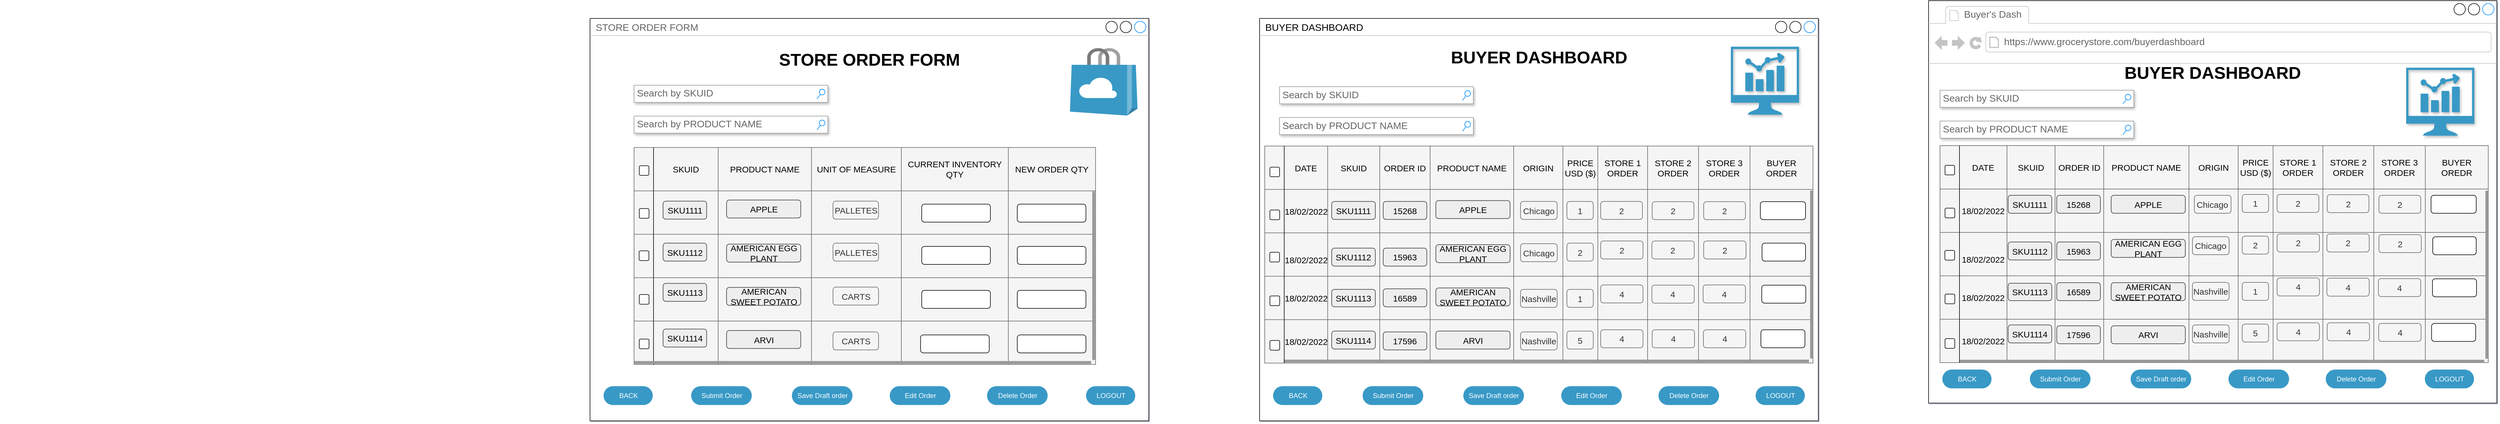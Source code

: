 <mxfile version="16.6.1" type="github">
  <diagram id="DkxhXxDabkg7D8pgcrME" name="Page-1">
    <mxGraphModel dx="5133" dy="2255" grid="0" gridSize="3.937" guides="1" tooltips="1" connect="1" arrows="1" fold="1" page="1" pageScale="1" pageWidth="1169" pageHeight="827" background="none" math="0" shadow="1">
      <root>
        <mxCell id="0" />
        <mxCell id="1" parent="0" />
        <mxCell id="hHE543pLZx1zD03s0N3J-19" value="STORE ORDER FORM" style="strokeWidth=1;shadow=0;dashed=0;align=center;html=1;shape=mxgraph.mockup.containers.window;align=left;verticalAlign=top;spacingLeft=8;strokeColor2=#008cff;strokeColor3=#c4c4c4;fontColor=#666666;mainText=;fontSize=17;labelBackgroundColor=none;" parent="1" vertex="1">
          <mxGeometry x="-2243" y="-1611.72" width="976.376" height="704.723" as="geometry" />
        </mxCell>
        <mxCell id="hHE543pLZx1zD03s0N3J-168" value="&lt;font style=&quot;font-size: 30px&quot;&gt;&lt;b&gt;STORE ORDER FORM&lt;/b&gt;&lt;/font&gt;" style="text;html=1;strokeColor=none;fillColor=none;align=center;verticalAlign=middle;whiteSpace=wrap;rounded=0;shadow=1;" parent="1" vertex="1">
          <mxGeometry x="-2219.37" y="-1554.72" width="929.13" height="30" as="geometry" />
        </mxCell>
        <mxCell id="hHE543pLZx1zD03s0N3J-271" value="" style="dashed=0;labelPosition=right;align=left;shape=mxgraph.gmdl.checkbox;strokeColor=#B0B0B0;fillColor=none;strokeWidth=2;aspect=fixed;sketch=0;" parent="1" vertex="1">
          <mxGeometry x="-2148.397" y="-1280.72" width="15.748" height="15.748" as="geometry" />
        </mxCell>
        <mxCell id="hHE543pLZx1zD03s0N3J-273" value="" style="dashed=0;labelPosition=right;align=left;shape=mxgraph.gmdl.checkbox;strokeColor=#B0B0B0;fillColor=none;strokeWidth=2;aspect=fixed;sketch=0;" parent="1" vertex="1">
          <mxGeometry x="-2148.653" y="-1131.723" width="16" height="16" as="geometry" />
        </mxCell>
        <mxCell id="hHE543pLZx1zD03s0N3J-272" value="" style="dashed=0;labelPosition=right;align=left;shape=mxgraph.gmdl.checkbox;strokeColor=#B0B0B0;fillColor=none;strokeWidth=2;aspect=fixed;sketch=0;" parent="1" vertex="1">
          <mxGeometry x="-2148.4" y="-1205.72" width="16" height="16" as="geometry" />
        </mxCell>
        <mxCell id="hHE543pLZx1zD03s0N3J-292" value="" style="group" parent="1" vertex="1" connectable="0">
          <mxGeometry x="-2166.4" y="-1494.72" width="869.36" height="495" as="geometry" />
        </mxCell>
        <mxCell id="hHE543pLZx1zD03s0N3J-157" value="Search by SKUID" style="strokeWidth=1;shadow=1;dashed=0;align=center;html=1;shape=mxgraph.mockup.forms.searchBox;strokeColor=#999999;mainText=;strokeColor2=#008cff;fontColor=#666666;fontSize=17;align=left;spacingLeft=3;" parent="hHE543pLZx1zD03s0N3J-292" vertex="1">
          <mxGeometry x="0.38" width="338.59" height="30" as="geometry" />
        </mxCell>
        <mxCell id="hHE543pLZx1zD03s0N3J-161" value="Search by PRODUCT NAME" style="strokeWidth=1;shadow=1;dashed=0;align=center;html=1;shape=mxgraph.mockup.forms.searchBox;strokeColor=#999999;mainText=;strokeColor2=#008cff;fontColor=#666666;fontSize=17;align=left;spacingLeft=3;" parent="hHE543pLZx1zD03s0N3J-292" vertex="1">
          <mxGeometry x="0.377" y="53.997" width="338.59" height="30" as="geometry" />
        </mxCell>
        <mxCell id="hHE543pLZx1zD03s0N3J-240" value="" style="shape=table;startSize=0;container=1;collapsible=0;childLayout=tableLayout;fontSize=15;fillColor=#f5f5f5;strokeColor=#666666;fontColor=#333333;rounded=0;" parent="hHE543pLZx1zD03s0N3J-292" vertex="1">
          <mxGeometry x="0.38" y="109" width="806.42" height="380" as="geometry" />
        </mxCell>
        <mxCell id="hHE543pLZx1zD03s0N3J-241" value="" style="shape=tableRow;horizontal=0;startSize=34;swimlaneHead=0;swimlaneBody=0;top=0;left=0;bottom=0;right=0;collapsible=0;dropTarget=0;fillColor=none;points=[[0,0.5],[1,0.5]];portConstraint=eastwest;fontSize=15;" parent="hHE543pLZx1zD03s0N3J-240" vertex="1">
          <mxGeometry width="806.42" height="76" as="geometry" />
        </mxCell>
        <mxCell id="hHE543pLZx1zD03s0N3J-242" value="SKUID" style="shape=partialRectangle;html=1;whiteSpace=wrap;connectable=0;overflow=hidden;fillColor=none;top=0;left=0;bottom=0;right=0;pointerEvents=1;fontSize=15;" parent="hHE543pLZx1zD03s0N3J-241" vertex="1">
          <mxGeometry x="34" width="113" height="76" as="geometry">
            <mxRectangle width="113" height="76" as="alternateBounds" />
          </mxGeometry>
        </mxCell>
        <mxCell id="hHE543pLZx1zD03s0N3J-243" value="PRODUCT NAME" style="shape=partialRectangle;html=1;whiteSpace=wrap;connectable=0;overflow=hidden;fillColor=none;top=0;left=0;bottom=0;right=0;pointerEvents=1;fontSize=15;" parent="hHE543pLZx1zD03s0N3J-241" vertex="1">
          <mxGeometry x="147" width="163" height="76" as="geometry">
            <mxRectangle width="163" height="76" as="alternateBounds" />
          </mxGeometry>
        </mxCell>
        <mxCell id="hHE543pLZx1zD03s0N3J-244" value="UNIT OF MEASURE" style="shape=partialRectangle;html=1;whiteSpace=wrap;connectable=0;overflow=hidden;fillColor=none;top=0;left=0;bottom=0;right=0;pointerEvents=1;fontSize=15;" parent="hHE543pLZx1zD03s0N3J-241" vertex="1">
          <mxGeometry x="310" width="157" height="76" as="geometry">
            <mxRectangle width="157" height="76" as="alternateBounds" />
          </mxGeometry>
        </mxCell>
        <mxCell id="hHE543pLZx1zD03s0N3J-245" value="CURRENT INVENTORY QTY" style="shape=partialRectangle;html=1;whiteSpace=wrap;connectable=0;overflow=hidden;fillColor=none;top=0;left=0;bottom=0;right=0;pointerEvents=1;fontSize=15;" parent="hHE543pLZx1zD03s0N3J-241" vertex="1">
          <mxGeometry x="467" width="187" height="76" as="geometry">
            <mxRectangle width="187" height="76" as="alternateBounds" />
          </mxGeometry>
        </mxCell>
        <mxCell id="hHE543pLZx1zD03s0N3J-246" value="NEW ORDER QTY" style="shape=partialRectangle;html=1;whiteSpace=wrap;connectable=0;overflow=hidden;fillColor=none;top=0;left=0;bottom=0;right=0;pointerEvents=1;fontSize=15;" parent="hHE543pLZx1zD03s0N3J-241" vertex="1">
          <mxGeometry x="654" width="152" height="76" as="geometry">
            <mxRectangle width="152" height="76" as="alternateBounds" />
          </mxGeometry>
        </mxCell>
        <mxCell id="hHE543pLZx1zD03s0N3J-247" value="" style="shape=tableRow;horizontal=0;startSize=34;swimlaneHead=0;swimlaneBody=0;top=0;left=0;bottom=0;right=0;collapsible=0;dropTarget=0;fillColor=none;points=[[0,0.5],[1,0.5]];portConstraint=eastwest;fontSize=15;" parent="hHE543pLZx1zD03s0N3J-240" vertex="1">
          <mxGeometry y="76" width="806.42" height="76" as="geometry" />
        </mxCell>
        <mxCell id="hHE543pLZx1zD03s0N3J-248" value="" style="shape=partialRectangle;html=1;whiteSpace=wrap;connectable=0;overflow=hidden;fillColor=none;top=0;left=0;bottom=0;right=0;pointerEvents=1;fontSize=15;" parent="hHE543pLZx1zD03s0N3J-247" vertex="1">
          <mxGeometry x="34" width="113" height="76" as="geometry">
            <mxRectangle width="113" height="76" as="alternateBounds" />
          </mxGeometry>
        </mxCell>
        <mxCell id="hHE543pLZx1zD03s0N3J-249" value="&lt;span style=&quot;color: rgba(0 , 0 , 0 , 0) ; font-family: monospace ; font-size: 0px&quot;&gt;%3CmxGraphModel%3E%3Croot%3E%3CmxCell%20id%3D%220%22%2F%3E%3CmxCell%20id%3D%221%22%20parent%3D%220%22%2F%3E%3CmxCell%20id%3D%222%22%20value%3D%2215268%22%20style%3D%22rounded%3D1%3BwhiteSpace%3Dwrap%3Bhtml%3D1%3Bshadow%3D0%3Bsketch%3D0%3BfontSize%3D15%3BfillColor%3D%23eeeeee%3BstrokeColor%3D%2336393d%3B%22%20vertex%3D%221%22%20parent%3D%221%22%3E%3CmxGeometry%20x%3D%221429.44%22%20y%3D%22138.997%22%20width%3D%2276.24%22%20height%3D%2231.5%22%20as%3D%22geometry%22%2F%3E%3C%2FmxCell%3E%3C%2Froot%3E%3C%2FmxGraphModel%3E&lt;/span&gt;&lt;span style=&quot;color: rgba(0 , 0 , 0 , 0) ; font-family: monospace ; font-size: 0px&quot;&gt;%3CmxGraphModel%3E%3Croot%3E%3CmxCell%20id%3D%220%22%2F%3E%3CmxCell%20id%3D%221%22%20parent%3D%220%22%2F%3E%3CmxCell%20id%3D%222%22%20value%3D%2215268%22%20style%3D%22rounded%3D1%3BwhiteSpace%3Dwrap%3Bhtml%3D1%3Bshadow%3D0%3Bsketch%3D0%3BfontSize%3D15%3BfillColor%3D%23eeeeee%3BstrokeColor%3D%2336393d%3B%22%20vertex%3D%221%22%20parent%3D%221%22%3E%3CmxGeometry%20x%3D%221429.44%22%20y%3D%22138.997%22%20width%3D%2276.24%22%20height%3D%2231.5%22%20as%3D%22geometry%22%2F%3E%3C%2FmxCell%3E%3C%2Froot%3E%3C%2FmxGraphModel%3E&lt;/span&gt;" style="shape=partialRectangle;html=1;whiteSpace=wrap;connectable=0;overflow=hidden;fillColor=none;top=0;left=0;bottom=0;right=0;pointerEvents=1;fontSize=15;" parent="hHE543pLZx1zD03s0N3J-247" vertex="1">
          <mxGeometry x="147" width="163" height="76" as="geometry">
            <mxRectangle width="163" height="76" as="alternateBounds" />
          </mxGeometry>
        </mxCell>
        <mxCell id="hHE543pLZx1zD03s0N3J-250" value="" style="shape=partialRectangle;html=1;whiteSpace=wrap;connectable=0;overflow=hidden;fillColor=none;top=0;left=0;bottom=0;right=0;pointerEvents=1;fontSize=15;" parent="hHE543pLZx1zD03s0N3J-247" vertex="1">
          <mxGeometry x="310" width="157" height="76" as="geometry">
            <mxRectangle width="157" height="76" as="alternateBounds" />
          </mxGeometry>
        </mxCell>
        <mxCell id="hHE543pLZx1zD03s0N3J-251" value="" style="shape=partialRectangle;html=1;whiteSpace=wrap;connectable=0;overflow=hidden;fillColor=none;top=0;left=0;bottom=0;right=0;pointerEvents=1;fontSize=15;" parent="hHE543pLZx1zD03s0N3J-247" vertex="1">
          <mxGeometry x="467" width="187" height="76" as="geometry">
            <mxRectangle width="187" height="76" as="alternateBounds" />
          </mxGeometry>
        </mxCell>
        <mxCell id="hHE543pLZx1zD03s0N3J-252" value="" style="shape=partialRectangle;html=1;whiteSpace=wrap;connectable=0;overflow=hidden;fillColor=none;top=0;left=0;bottom=0;right=0;pointerEvents=1;fontSize=15;" parent="hHE543pLZx1zD03s0N3J-247" vertex="1">
          <mxGeometry x="654" width="152" height="76" as="geometry">
            <mxRectangle width="152" height="76" as="alternateBounds" />
          </mxGeometry>
        </mxCell>
        <mxCell id="hHE543pLZx1zD03s0N3J-253" value="" style="shape=tableRow;horizontal=0;startSize=34;swimlaneHead=0;swimlaneBody=0;top=0;left=0;bottom=0;right=0;collapsible=0;dropTarget=0;fillColor=none;points=[[0,0.5],[1,0.5]];portConstraint=eastwest;fontSize=15;" parent="hHE543pLZx1zD03s0N3J-240" vertex="1">
          <mxGeometry y="152" width="806.42" height="76" as="geometry" />
        </mxCell>
        <mxCell id="hHE543pLZx1zD03s0N3J-254" value="" style="shape=partialRectangle;html=1;whiteSpace=wrap;connectable=0;overflow=hidden;fillColor=none;top=0;left=0;bottom=0;right=0;pointerEvents=1;fontSize=15;" parent="hHE543pLZx1zD03s0N3J-253" vertex="1">
          <mxGeometry x="34" width="113" height="76" as="geometry">
            <mxRectangle width="113" height="76" as="alternateBounds" />
          </mxGeometry>
        </mxCell>
        <mxCell id="hHE543pLZx1zD03s0N3J-255" value="" style="shape=partialRectangle;html=1;whiteSpace=wrap;connectable=0;overflow=hidden;fillColor=none;top=0;left=0;bottom=0;right=0;pointerEvents=1;fontSize=15;" parent="hHE543pLZx1zD03s0N3J-253" vertex="1">
          <mxGeometry x="147" width="163" height="76" as="geometry">
            <mxRectangle width="163" height="76" as="alternateBounds" />
          </mxGeometry>
        </mxCell>
        <mxCell id="hHE543pLZx1zD03s0N3J-256" value="" style="shape=partialRectangle;html=1;whiteSpace=wrap;connectable=0;overflow=hidden;fillColor=none;top=0;left=0;bottom=0;right=0;pointerEvents=1;fontSize=15;" parent="hHE543pLZx1zD03s0N3J-253" vertex="1">
          <mxGeometry x="310" width="157" height="76" as="geometry">
            <mxRectangle width="157" height="76" as="alternateBounds" />
          </mxGeometry>
        </mxCell>
        <mxCell id="hHE543pLZx1zD03s0N3J-257" value="" style="shape=partialRectangle;html=1;whiteSpace=wrap;connectable=0;overflow=hidden;fillColor=none;top=0;left=0;bottom=0;right=0;pointerEvents=1;fontSize=15;" parent="hHE543pLZx1zD03s0N3J-253" vertex="1">
          <mxGeometry x="467" width="187" height="76" as="geometry">
            <mxRectangle width="187" height="76" as="alternateBounds" />
          </mxGeometry>
        </mxCell>
        <mxCell id="hHE543pLZx1zD03s0N3J-258" value="" style="shape=partialRectangle;html=1;whiteSpace=wrap;connectable=0;overflow=hidden;fillColor=none;top=0;left=0;bottom=0;right=0;pointerEvents=1;fontSize=15;" parent="hHE543pLZx1zD03s0N3J-253" vertex="1">
          <mxGeometry x="654" width="152" height="76" as="geometry">
            <mxRectangle width="152" height="76" as="alternateBounds" />
          </mxGeometry>
        </mxCell>
        <mxCell id="hHE543pLZx1zD03s0N3J-259" value="" style="shape=tableRow;horizontal=0;startSize=34;swimlaneHead=0;swimlaneBody=0;top=0;left=0;bottom=0;right=0;collapsible=0;dropTarget=0;fillColor=none;points=[[0,0.5],[1,0.5]];portConstraint=eastwest;fontSize=15;" parent="hHE543pLZx1zD03s0N3J-240" vertex="1">
          <mxGeometry y="228" width="806.42" height="76" as="geometry" />
        </mxCell>
        <mxCell id="hHE543pLZx1zD03s0N3J-260" value="" style="shape=partialRectangle;html=1;whiteSpace=wrap;connectable=0;overflow=hidden;fillColor=none;top=0;left=0;bottom=0;right=0;pointerEvents=1;fontSize=15;" parent="hHE543pLZx1zD03s0N3J-259" vertex="1">
          <mxGeometry x="34" width="113" height="76" as="geometry">
            <mxRectangle width="113" height="76" as="alternateBounds" />
          </mxGeometry>
        </mxCell>
        <mxCell id="hHE543pLZx1zD03s0N3J-261" value="" style="shape=partialRectangle;html=1;whiteSpace=wrap;connectable=0;overflow=hidden;fillColor=none;top=0;left=0;bottom=0;right=0;pointerEvents=1;fontSize=15;" parent="hHE543pLZx1zD03s0N3J-259" vertex="1">
          <mxGeometry x="147" width="163" height="76" as="geometry">
            <mxRectangle width="163" height="76" as="alternateBounds" />
          </mxGeometry>
        </mxCell>
        <mxCell id="hHE543pLZx1zD03s0N3J-262" value="" style="shape=partialRectangle;html=1;whiteSpace=wrap;connectable=0;overflow=hidden;fillColor=none;top=0;left=0;bottom=0;right=0;pointerEvents=1;fontSize=15;" parent="hHE543pLZx1zD03s0N3J-259" vertex="1">
          <mxGeometry x="310" width="157" height="76" as="geometry">
            <mxRectangle width="157" height="76" as="alternateBounds" />
          </mxGeometry>
        </mxCell>
        <mxCell id="hHE543pLZx1zD03s0N3J-263" value="" style="shape=partialRectangle;html=1;whiteSpace=wrap;connectable=0;overflow=hidden;fillColor=none;top=0;left=0;bottom=0;right=0;pointerEvents=1;fontSize=15;" parent="hHE543pLZx1zD03s0N3J-259" vertex="1">
          <mxGeometry x="467" width="187" height="76" as="geometry">
            <mxRectangle width="187" height="76" as="alternateBounds" />
          </mxGeometry>
        </mxCell>
        <mxCell id="hHE543pLZx1zD03s0N3J-264" value="" style="shape=partialRectangle;html=1;whiteSpace=wrap;connectable=0;overflow=hidden;fillColor=none;top=0;left=0;bottom=0;right=0;pointerEvents=1;fontSize=15;" parent="hHE543pLZx1zD03s0N3J-259" vertex="1">
          <mxGeometry x="654" width="152" height="76" as="geometry">
            <mxRectangle width="152" height="76" as="alternateBounds" />
          </mxGeometry>
        </mxCell>
        <mxCell id="hHE543pLZx1zD03s0N3J-265" value="" style="shape=tableRow;horizontal=0;startSize=34;swimlaneHead=0;swimlaneBody=0;top=0;left=0;bottom=0;right=0;collapsible=0;dropTarget=0;fillColor=none;points=[[0,0.5],[1,0.5]];portConstraint=eastwest;fontSize=15;" parent="hHE543pLZx1zD03s0N3J-240" vertex="1">
          <mxGeometry y="304" width="806.42" height="76" as="geometry" />
        </mxCell>
        <mxCell id="hHE543pLZx1zD03s0N3J-266" value="" style="shape=partialRectangle;html=1;whiteSpace=wrap;connectable=0;overflow=hidden;fillColor=none;top=0;left=0;bottom=0;right=0;pointerEvents=1;fontSize=15;" parent="hHE543pLZx1zD03s0N3J-265" vertex="1">
          <mxGeometry x="34" width="113" height="76" as="geometry">
            <mxRectangle width="113" height="76" as="alternateBounds" />
          </mxGeometry>
        </mxCell>
        <mxCell id="hHE543pLZx1zD03s0N3J-267" value="" style="shape=partialRectangle;html=1;whiteSpace=wrap;connectable=0;overflow=hidden;fillColor=none;top=0;left=0;bottom=0;right=0;pointerEvents=1;fontSize=15;" parent="hHE543pLZx1zD03s0N3J-265" vertex="1">
          <mxGeometry x="147" width="163" height="76" as="geometry">
            <mxRectangle width="163" height="76" as="alternateBounds" />
          </mxGeometry>
        </mxCell>
        <mxCell id="hHE543pLZx1zD03s0N3J-268" value="" style="shape=partialRectangle;html=1;whiteSpace=wrap;connectable=0;overflow=hidden;fillColor=none;top=0;left=0;bottom=0;right=0;pointerEvents=1;fontSize=15;" parent="hHE543pLZx1zD03s0N3J-265" vertex="1">
          <mxGeometry x="310" width="157" height="76" as="geometry">
            <mxRectangle width="157" height="76" as="alternateBounds" />
          </mxGeometry>
        </mxCell>
        <mxCell id="hHE543pLZx1zD03s0N3J-269" value="" style="shape=partialRectangle;html=1;whiteSpace=wrap;connectable=0;overflow=hidden;fillColor=none;top=0;left=0;bottom=0;right=0;pointerEvents=1;fontSize=15;" parent="hHE543pLZx1zD03s0N3J-265" vertex="1">
          <mxGeometry x="467" width="187" height="76" as="geometry">
            <mxRectangle width="187" height="76" as="alternateBounds" />
          </mxGeometry>
        </mxCell>
        <mxCell id="hHE543pLZx1zD03s0N3J-270" value="" style="shape=partialRectangle;html=1;whiteSpace=wrap;connectable=0;overflow=hidden;fillColor=none;top=0;left=0;bottom=0;right=0;pointerEvents=1;fontSize=15;" parent="hHE543pLZx1zD03s0N3J-265" vertex="1">
          <mxGeometry x="654" width="152" height="76" as="geometry">
            <mxRectangle width="152" height="76" as="alternateBounds" />
          </mxGeometry>
        </mxCell>
        <mxCell id="hHE543pLZx1zD03s0N3J-167" value="" style="dashed=0;labelPosition=right;align=left;shape=mxgraph.gmdl.checkbox;strokeWidth=2;aspect=fixed;sketch=0;" parent="hHE543pLZx1zD03s0N3J-292" vertex="1">
          <mxGeometry x="10.004" y="445.004" width="16" height="16" as="geometry" />
        </mxCell>
        <mxCell id="hHE543pLZx1zD03s0N3J-274" value="" style="dashed=0;labelPosition=right;align=left;shape=mxgraph.gmdl.checkbox;strokeWidth=2;aspect=fixed;sketch=0;" parent="hHE543pLZx1zD03s0N3J-292" vertex="1">
          <mxGeometry x="10.007" y="366.997" width="16" height="16" as="geometry" />
        </mxCell>
        <mxCell id="hHE543pLZx1zD03s0N3J-277" value="" style="rounded=1;whiteSpace=wrap;html=1;shadow=0;sketch=0;fontSize=15;" parent="hHE543pLZx1zD03s0N3J-292" vertex="1">
          <mxGeometry x="503" y="208.25" width="120" height="31.496" as="geometry" />
        </mxCell>
        <mxCell id="hHE543pLZx1zD03s0N3J-278" value="" style="rounded=1;whiteSpace=wrap;html=1;shadow=0;sketch=0;fontSize=15;" parent="hHE543pLZx1zD03s0N3J-292" vertex="1">
          <mxGeometry x="503" y="282.25" width="120" height="31.496" as="geometry" />
        </mxCell>
        <mxCell id="hHE543pLZx1zD03s0N3J-279" value="" style="rounded=1;whiteSpace=wrap;html=1;shadow=0;sketch=0;fontSize=15;" parent="hHE543pLZx1zD03s0N3J-292" vertex="1">
          <mxGeometry x="503" y="359.25" width="120" height="31.496" as="geometry" />
        </mxCell>
        <mxCell id="hHE543pLZx1zD03s0N3J-280" value="" style="rounded=1;whiteSpace=wrap;html=1;shadow=0;sketch=0;fontSize=15;" parent="hHE543pLZx1zD03s0N3J-292" vertex="1">
          <mxGeometry x="501" y="437.26" width="120" height="31.496" as="geometry" />
        </mxCell>
        <mxCell id="hHE543pLZx1zD03s0N3J-281" value="" style="rounded=1;whiteSpace=wrap;html=1;shadow=0;sketch=0;fontSize=15;" parent="hHE543pLZx1zD03s0N3J-292" vertex="1">
          <mxGeometry x="670" y="437.26" width="120" height="31.496" as="geometry" />
        </mxCell>
        <mxCell id="hHE543pLZx1zD03s0N3J-282" value="" style="rounded=1;whiteSpace=wrap;html=1;shadow=0;sketch=0;fontSize=15;" parent="hHE543pLZx1zD03s0N3J-292" vertex="1">
          <mxGeometry x="670" y="359.25" width="120" height="31.496" as="geometry" />
        </mxCell>
        <mxCell id="hHE543pLZx1zD03s0N3J-283" value="" style="rounded=1;whiteSpace=wrap;html=1;shadow=0;sketch=0;fontSize=15;" parent="hHE543pLZx1zD03s0N3J-292" vertex="1">
          <mxGeometry x="670" y="282.25" width="120" height="31.496" as="geometry" />
        </mxCell>
        <mxCell id="hHE543pLZx1zD03s0N3J-284" value="" style="rounded=1;whiteSpace=wrap;html=1;shadow=0;sketch=0;fontSize=15;" parent="hHE543pLZx1zD03s0N3J-292" vertex="1">
          <mxGeometry x="670" y="208.25" width="120" height="31.496" as="geometry" />
        </mxCell>
        <mxCell id="hHE543pLZx1zD03s0N3J-285" value="" style="strokeWidth=1;html=1;shadow=0;dashed=0;shape=mxgraph.android.scrollbars2;fillColor=#999999;strokeColor=none;rounded=0;sketch=0;fontSize=15;" parent="hHE543pLZx1zD03s0N3J-292" vertex="1">
          <mxGeometry x="1" y="186" width="805" height="302" as="geometry" />
        </mxCell>
        <mxCell id="hHE543pLZx1zD03s0N3J-288" value="" style="dashed=0;labelPosition=right;align=left;shape=mxgraph.gmdl.checkbox;strokeWidth=2;aspect=fixed;sketch=0;" parent="hHE543pLZx1zD03s0N3J-292" vertex="1">
          <mxGeometry x="10.003" y="141.5" width="15.748" height="15.748" as="geometry" />
        </mxCell>
        <mxCell id="hHE543pLZx1zD03s0N3J-289" value="" style="dashed=0;labelPosition=right;align=left;shape=mxgraph.gmdl.checkbox;strokeWidth=2;aspect=fixed;sketch=0;" parent="hHE543pLZx1zD03s0N3J-292" vertex="1">
          <mxGeometry x="10" y="216.5" width="16" height="16" as="geometry" />
        </mxCell>
        <mxCell id="hHE543pLZx1zD03s0N3J-290" value="" style="dashed=0;labelPosition=right;align=left;shape=mxgraph.gmdl.checkbox;strokeWidth=2;aspect=fixed;sketch=0;" parent="hHE543pLZx1zD03s0N3J-292" vertex="1">
          <mxGeometry x="9.747" y="290.497" width="16" height="16" as="geometry" />
        </mxCell>
        <mxCell id="hHE543pLZx1zD03s0N3J-295" value="" style="sketch=0;html=1;points=[];align=center;image;fontSize=12;image=img/lib/mscae/Store_Marketplace.svg;rounded=0;shadow=0;fontColor=#0057D8;fillColor=#B3B3B3;gradientColor=none;imageBackground=default;imageBorder=none;" parent="hHE543pLZx1zD03s0N3J-292" vertex="1">
          <mxGeometry x="762" y="-65" width="118.14" height="118.11" as="geometry" />
        </mxCell>
        <mxCell id="RJvmdRNW2iBQr6ffG7EL-109" value="&lt;span&gt;CARTS&lt;/span&gt;" style="rounded=1;whiteSpace=wrap;html=1;shadow=0;sketch=0;fontSize=15;fillColor=#f5f5f5;fontColor=#333333;strokeColor=#666666;" parent="hHE543pLZx1zD03s0N3J-292" vertex="1">
          <mxGeometry x="347.997" y="432.018" width="79.56" height="31.496" as="geometry" />
        </mxCell>
        <mxCell id="RJvmdRNW2iBQr6ffG7EL-110" value="PALLETES" style="rounded=1;whiteSpace=wrap;html=1;shadow=0;sketch=0;fontSize=15;fillColor=#f5f5f5;fontColor=#333333;strokeColor=#666666;" parent="hHE543pLZx1zD03s0N3J-292" vertex="1">
          <mxGeometry x="347.997" y="203.004" width="79.56" height="31.496" as="geometry" />
        </mxCell>
        <mxCell id="RJvmdRNW2iBQr6ffG7EL-111" value="&lt;span&gt;PALLETES&lt;/span&gt;" style="rounded=1;whiteSpace=wrap;html=1;shadow=0;sketch=0;fontSize=15;fillColor=#f5f5f5;fontColor=#333333;strokeColor=#666666;" parent="hHE543pLZx1zD03s0N3J-292" vertex="1">
          <mxGeometry x="347.997" y="276.505" width="79.56" height="31.496" as="geometry" />
        </mxCell>
        <mxCell id="RJvmdRNW2iBQr6ffG7EL-112" value="&lt;span&gt;CARTS&lt;/span&gt;" style="rounded=1;whiteSpace=wrap;html=1;shadow=0;sketch=0;fontSize=15;fillColor=#f5f5f5;fontColor=#333333;strokeColor=#666666;" parent="hHE543pLZx1zD03s0N3J-292" vertex="1">
          <mxGeometry x="347.997" y="353.506" width="79.56" height="31.496" as="geometry" />
        </mxCell>
        <mxCell id="RJvmdRNW2iBQr6ffG7EL-113" value="" style="shape=partialRectangle;html=1;whiteSpace=wrap;connectable=0;overflow=hidden;fillColor=none;top=0;left=0;bottom=0;right=0;pointerEvents=1;fontSize=15;" parent="hHE543pLZx1zD03s0N3J-292" vertex="1">
          <mxGeometry x="-1107.003" y="412.997" width="154" height="76" as="geometry">
            <mxRectangle width="154" height="76" as="alternateBounds" />
          </mxGeometry>
        </mxCell>
        <mxCell id="RJvmdRNW2iBQr6ffG7EL-114" value="SKU1111" style="rounded=1;whiteSpace=wrap;html=1;shadow=0;sketch=0;fontSize=15;fillColor=#eeeeee;strokeColor=#36393d;" parent="hHE543pLZx1zD03s0N3J-292" vertex="1">
          <mxGeometry x="50.997" y="203.004" width="76.24" height="31.5" as="geometry" />
        </mxCell>
        <mxCell id="RJvmdRNW2iBQr6ffG7EL-115" value="SKU1112" style="rounded=1;whiteSpace=wrap;html=1;shadow=0;sketch=0;fontSize=15;fillColor=#eeeeee;strokeColor=#36393d;" parent="hHE543pLZx1zD03s0N3J-292" vertex="1">
          <mxGeometry x="50.997" y="276.504" width="76.24" height="31.5" as="geometry" />
        </mxCell>
        <mxCell id="RJvmdRNW2iBQr6ffG7EL-116" value="SKU1114" style="rounded=1;whiteSpace=wrap;html=1;shadow=0;sketch=0;fontSize=15;fillColor=#eeeeee;strokeColor=#36393d;" parent="hHE543pLZx1zD03s0N3J-292" vertex="1">
          <mxGeometry x="50.997" y="427.004" width="76.24" height="31.5" as="geometry" />
        </mxCell>
        <mxCell id="RJvmdRNW2iBQr6ffG7EL-117" value="SKU1113" style="rounded=1;whiteSpace=wrap;html=1;shadow=0;sketch=0;fontSize=15;fillColor=#eeeeee;strokeColor=#36393d;" parent="hHE543pLZx1zD03s0N3J-292" vertex="1">
          <mxGeometry x="50.997" y="347.004" width="76.24" height="31.5" as="geometry" />
        </mxCell>
        <mxCell id="RJvmdRNW2iBQr6ffG7EL-104" value="" style="group" parent="hHE543pLZx1zD03s0N3J-292" connectable="0" vertex="1">
          <mxGeometry x="161.997" y="200.994" width="129.68" height="260.01" as="geometry" />
        </mxCell>
        <mxCell id="RJvmdRNW2iBQr6ffG7EL-105" value="APPLE" style="rounded=1;whiteSpace=wrap;html=1;shadow=0;sketch=0;fontSize=15;fillColor=#eeeeee;strokeColor=#36393d;" parent="RJvmdRNW2iBQr6ffG7EL-104" vertex="1">
          <mxGeometry width="129.68" height="31.5" as="geometry" />
        </mxCell>
        <mxCell id="RJvmdRNW2iBQr6ffG7EL-106" value="AMERICAN EGG PLANT" style="rounded=1;whiteSpace=wrap;html=1;shadow=0;sketch=0;fontSize=15;fillColor=#eeeeee;strokeColor=#36393d;" parent="RJvmdRNW2iBQr6ffG7EL-104" vertex="1">
          <mxGeometry y="77.25" width="129.68" height="31.5" as="geometry" />
        </mxCell>
        <mxCell id="RJvmdRNW2iBQr6ffG7EL-107" value="AMERICAN SWEET POTATO" style="rounded=1;whiteSpace=wrap;html=1;shadow=0;sketch=0;fontSize=15;fillColor=#eeeeee;strokeColor=#36393d;" parent="RJvmdRNW2iBQr6ffG7EL-104" vertex="1">
          <mxGeometry y="153" width="129.68" height="31.5" as="geometry" />
        </mxCell>
        <mxCell id="RJvmdRNW2iBQr6ffG7EL-108" value="ARVI" style="rounded=1;whiteSpace=wrap;html=1;shadow=0;sketch=0;fontSize=15;fillColor=#eeeeee;strokeColor=#36393d;" parent="RJvmdRNW2iBQr6ffG7EL-104" vertex="1">
          <mxGeometry y="228.51" width="129.68" height="31.5" as="geometry" />
        </mxCell>
        <mxCell id="hHE543pLZx1zD03s0N3J-293" value="BACK" style="rounded=1;fillColor=#3899c6;strokeColor=none;html=1;fontColor=#ffffff;align=center;verticalAlign=middle;fontStyle=0;fontSize=12;sketch=0;shadow=0;arcSize=50;" parent="1" vertex="1">
          <mxGeometry x="-2219.37" y="-967.72" width="86" height="33" as="geometry" />
        </mxCell>
        <mxCell id="hHE543pLZx1zD03s0N3J-294" value="LOGOUT" style="rounded=1;fillColor=#3899c6;strokeColor=none;html=1;fontColor=#ffffff;align=center;verticalAlign=middle;fontStyle=0;fontSize=12;sketch=0;shadow=0;arcSize=50;" parent="1" vertex="1">
          <mxGeometry x="-1376.24" y="-967.72" width="86" height="33" as="geometry" />
        </mxCell>
        <mxCell id="hHE543pLZx1zD03s0N3J-296" value="BUYER DASHBOARD" style="strokeWidth=1;shadow=0;dashed=0;align=center;html=1;shape=mxgraph.mockup.containers.window;align=left;verticalAlign=top;spacingLeft=8;strokeColor2=#008cff;strokeColor3=#c4c4c4;mainText=;fontSize=17;labelBackgroundColor=none;rounded=0;sketch=0;" parent="1" vertex="1">
          <mxGeometry x="-1073" y="-1611.72" width="976.376" height="704.723" as="geometry" />
        </mxCell>
        <mxCell id="hHE543pLZx1zD03s0N3J-297" value="&lt;font style=&quot;font-size: 30px&quot;&gt;&lt;b&gt;BUYER DASHBOARD&lt;/b&gt;&lt;/font&gt;" style="text;html=1;strokeColor=none;fillColor=none;align=center;verticalAlign=middle;whiteSpace=wrap;rounded=0;shadow=1;" parent="1" vertex="1">
          <mxGeometry x="-1049.373" y="-1558.723" width="929.13" height="30" as="geometry" />
        </mxCell>
        <mxCell id="hHE543pLZx1zD03s0N3J-347" value="" style="sketch=0;pointerEvents=1;shadow=1;dashed=0;html=1;strokeColor=#3899c6;fillColor=#3899c6;labelPosition=center;verticalLabelPosition=bottom;verticalAlign=top;align=center;outlineConnect=0;shape=mxgraph.vvd.nsx_dashboard;rounded=0;fontSize=15;" parent="1" vertex="1">
          <mxGeometry x="-249" y="-1561.72" width="118.11" height="118.11" as="geometry" />
        </mxCell>
        <mxCell id="hHE543pLZx1zD03s0N3J-409" value="" style="group" parent="1" vertex="1" connectable="0">
          <mxGeometry x="-1064" y="-1492.223" width="1009" height="490.003" as="geometry" />
        </mxCell>
        <mxCell id="hHE543pLZx1zD03s0N3J-299" value="Search by SKUID" style="strokeWidth=1;shadow=1;dashed=0;align=center;html=1;shape=mxgraph.mockup.forms.searchBox;strokeColor=#999999;mainText=;strokeColor2=#008cff;fontColor=#666666;fontSize=17;align=left;spacingLeft=3;" parent="hHE543pLZx1zD03s0N3J-409" vertex="1">
          <mxGeometry x="25.937" width="338.59" height="30" as="geometry" />
        </mxCell>
        <mxCell id="hHE543pLZx1zD03s0N3J-300" value="Search by PRODUCT NAME" style="strokeWidth=1;shadow=1;dashed=0;align=center;html=1;shape=mxgraph.mockup.forms.searchBox;strokeColor=#999999;mainText=;strokeColor2=#008cff;fontColor=#666666;fontSize=17;align=left;spacingLeft=3;" parent="hHE543pLZx1zD03s0N3J-409" vertex="1">
          <mxGeometry x="25.934" y="53.997" width="338.59" height="30" as="geometry" />
        </mxCell>
        <mxCell id="hHE543pLZx1zD03s0N3J-301" value="" style="shape=table;startSize=0;container=1;collapsible=0;childLayout=tableLayout;fontSize=15;fillColor=#f5f5f5;strokeColor=#666666;fontColor=#333333;rounded=0;" parent="hHE543pLZx1zD03s0N3J-409" vertex="1">
          <mxGeometry y="104" width="958" height="380" as="geometry" />
        </mxCell>
        <mxCell id="hHE543pLZx1zD03s0N3J-302" value="" style="shape=tableRow;horizontal=0;startSize=34;swimlaneHead=0;swimlaneBody=0;top=0;left=0;bottom=0;right=0;collapsible=0;dropTarget=0;fillColor=none;points=[[0,0.5],[1,0.5]];portConstraint=eastwest;fontSize=15;" parent="hHE543pLZx1zD03s0N3J-301" vertex="1">
          <mxGeometry width="958" height="76" as="geometry" />
        </mxCell>
        <mxCell id="hHE543pLZx1zD03s0N3J-365" value="DATE" style="shape=partialRectangle;html=1;whiteSpace=wrap;connectable=0;overflow=hidden;fillColor=none;top=0;left=0;bottom=0;right=0;pointerEvents=1;fontSize=15;" parent="hHE543pLZx1zD03s0N3J-302" vertex="1">
          <mxGeometry x="34" width="76" height="76" as="geometry">
            <mxRectangle width="76" height="76" as="alternateBounds" />
          </mxGeometry>
        </mxCell>
        <mxCell id="hHE543pLZx1zD03s0N3J-303" value="SKUID" style="shape=partialRectangle;html=1;whiteSpace=wrap;connectable=0;overflow=hidden;fillColor=none;top=0;left=0;bottom=0;right=0;pointerEvents=1;fontSize=15;" parent="hHE543pLZx1zD03s0N3J-302" vertex="1">
          <mxGeometry x="110" width="91" height="76" as="geometry">
            <mxRectangle width="91" height="76" as="alternateBounds" />
          </mxGeometry>
        </mxCell>
        <mxCell id="hHE543pLZx1zD03s0N3J-375" value="ORDER ID" style="shape=partialRectangle;html=1;whiteSpace=wrap;connectable=0;overflow=hidden;fillColor=none;top=0;left=0;bottom=0;right=0;pointerEvents=1;fontSize=15;" parent="hHE543pLZx1zD03s0N3J-302" vertex="1">
          <mxGeometry x="201" width="88" height="76" as="geometry">
            <mxRectangle width="88" height="76" as="alternateBounds" />
          </mxGeometry>
        </mxCell>
        <mxCell id="hHE543pLZx1zD03s0N3J-304" value="PRODUCT NAME" style="shape=partialRectangle;html=1;whiteSpace=wrap;connectable=0;overflow=hidden;fillColor=none;top=0;left=0;bottom=0;right=0;pointerEvents=1;fontSize=15;" parent="hHE543pLZx1zD03s0N3J-302" vertex="1">
          <mxGeometry x="289" width="146" height="76" as="geometry">
            <mxRectangle width="146" height="76" as="alternateBounds" />
          </mxGeometry>
        </mxCell>
        <mxCell id="hHE543pLZx1zD03s0N3J-385" value="ORIGIN" style="shape=partialRectangle;html=1;whiteSpace=wrap;connectable=0;overflow=hidden;fillColor=none;top=0;left=0;bottom=0;right=0;pointerEvents=1;fontSize=15;" parent="hHE543pLZx1zD03s0N3J-302" vertex="1">
          <mxGeometry x="435" width="86" height="76" as="geometry">
            <mxRectangle width="86" height="76" as="alternateBounds" />
          </mxGeometry>
        </mxCell>
        <mxCell id="hHE543pLZx1zD03s0N3J-390" value="PRICE&lt;br&gt;USD ($)" style="shape=partialRectangle;html=1;whiteSpace=wrap;connectable=0;overflow=hidden;fillColor=none;top=0;left=0;bottom=0;right=0;pointerEvents=1;fontSize=15;" parent="hHE543pLZx1zD03s0N3J-302" vertex="1">
          <mxGeometry x="521" width="61" height="76" as="geometry">
            <mxRectangle width="61" height="76" as="alternateBounds" />
          </mxGeometry>
        </mxCell>
        <mxCell id="wsWiVV3hX5GRjNbrC7tr-17" value="STORE 1 ORDER" style="shape=partialRectangle;html=1;whiteSpace=wrap;connectable=0;overflow=hidden;fillColor=none;top=0;left=0;bottom=0;right=0;pointerEvents=1;fontSize=15;" parent="hHE543pLZx1zD03s0N3J-302" vertex="1">
          <mxGeometry x="582" width="87" height="76" as="geometry">
            <mxRectangle width="87" height="76" as="alternateBounds" />
          </mxGeometry>
        </mxCell>
        <mxCell id="hHE543pLZx1zD03s0N3J-305" value="STORE 2 ORDER" style="shape=partialRectangle;html=1;whiteSpace=wrap;connectable=0;overflow=hidden;fillColor=none;top=0;left=0;bottom=0;right=0;pointerEvents=1;fontSize=15;" parent="hHE543pLZx1zD03s0N3J-302" vertex="1">
          <mxGeometry x="669" width="89" height="76" as="geometry">
            <mxRectangle width="89" height="76" as="alternateBounds" />
          </mxGeometry>
        </mxCell>
        <mxCell id="wsWiVV3hX5GRjNbrC7tr-22" value="STORE 3 ORDER" style="shape=partialRectangle;html=1;whiteSpace=wrap;connectable=0;overflow=hidden;fillColor=none;top=0;left=0;bottom=0;right=0;pointerEvents=1;fontSize=15;" parent="hHE543pLZx1zD03s0N3J-302" vertex="1">
          <mxGeometry x="758" width="90" height="76" as="geometry">
            <mxRectangle width="90" height="76" as="alternateBounds" />
          </mxGeometry>
        </mxCell>
        <mxCell id="hHE543pLZx1zD03s0N3J-404" value="BUYER ORDER" style="shape=partialRectangle;html=1;whiteSpace=wrap;connectable=0;overflow=hidden;fillColor=none;top=0;left=0;bottom=0;right=0;pointerEvents=1;fontSize=15;" parent="hHE543pLZx1zD03s0N3J-302" vertex="1">
          <mxGeometry x="848" width="110" height="76" as="geometry">
            <mxRectangle width="110" height="76" as="alternateBounds" />
          </mxGeometry>
        </mxCell>
        <mxCell id="hHE543pLZx1zD03s0N3J-308" value="" style="shape=tableRow;horizontal=0;startSize=34;swimlaneHead=0;swimlaneBody=0;top=0;left=0;bottom=0;right=0;collapsible=0;dropTarget=0;fillColor=none;points=[[0,0.5],[1,0.5]];portConstraint=eastwest;fontSize=15;" parent="hHE543pLZx1zD03s0N3J-301" vertex="1">
          <mxGeometry y="76" width="958" height="76" as="geometry" />
        </mxCell>
        <mxCell id="hHE543pLZx1zD03s0N3J-366" value="&lt;span&gt;18/02/2022&lt;/span&gt;" style="shape=partialRectangle;html=1;whiteSpace=wrap;connectable=0;overflow=hidden;fillColor=none;top=0;left=0;bottom=0;right=0;pointerEvents=1;fontSize=15;" parent="hHE543pLZx1zD03s0N3J-308" vertex="1">
          <mxGeometry x="34" width="76" height="76" as="geometry">
            <mxRectangle width="76" height="76" as="alternateBounds" />
          </mxGeometry>
        </mxCell>
        <mxCell id="hHE543pLZx1zD03s0N3J-309" value="" style="shape=partialRectangle;html=1;whiteSpace=wrap;connectable=0;overflow=hidden;fillColor=none;top=0;left=0;bottom=0;right=0;pointerEvents=1;fontSize=15;" parent="hHE543pLZx1zD03s0N3J-308" vertex="1">
          <mxGeometry x="110" width="91" height="76" as="geometry">
            <mxRectangle width="91" height="76" as="alternateBounds" />
          </mxGeometry>
        </mxCell>
        <mxCell id="hHE543pLZx1zD03s0N3J-376" value="" style="shape=partialRectangle;html=1;whiteSpace=wrap;connectable=0;overflow=hidden;fillColor=none;top=0;left=0;bottom=0;right=0;pointerEvents=1;fontSize=15;" parent="hHE543pLZx1zD03s0N3J-308" vertex="1">
          <mxGeometry x="201" width="88" height="76" as="geometry">
            <mxRectangle width="88" height="76" as="alternateBounds" />
          </mxGeometry>
        </mxCell>
        <mxCell id="hHE543pLZx1zD03s0N3J-310" value="" style="shape=partialRectangle;html=1;whiteSpace=wrap;connectable=0;overflow=hidden;fillColor=none;top=0;left=0;bottom=0;right=0;pointerEvents=1;fontSize=15;" parent="hHE543pLZx1zD03s0N3J-308" vertex="1">
          <mxGeometry x="289" width="146" height="76" as="geometry">
            <mxRectangle width="146" height="76" as="alternateBounds" />
          </mxGeometry>
        </mxCell>
        <mxCell id="hHE543pLZx1zD03s0N3J-386" style="shape=partialRectangle;html=1;whiteSpace=wrap;connectable=0;overflow=hidden;fillColor=none;top=0;left=0;bottom=0;right=0;pointerEvents=1;fontSize=15;" parent="hHE543pLZx1zD03s0N3J-308" vertex="1">
          <mxGeometry x="435" width="86" height="76" as="geometry">
            <mxRectangle width="86" height="76" as="alternateBounds" />
          </mxGeometry>
        </mxCell>
        <mxCell id="hHE543pLZx1zD03s0N3J-391" style="shape=partialRectangle;html=1;whiteSpace=wrap;connectable=0;overflow=hidden;fillColor=none;top=0;left=0;bottom=0;right=0;pointerEvents=1;fontSize=15;" parent="hHE543pLZx1zD03s0N3J-308" vertex="1">
          <mxGeometry x="521" width="61" height="76" as="geometry">
            <mxRectangle width="61" height="76" as="alternateBounds" />
          </mxGeometry>
        </mxCell>
        <mxCell id="wsWiVV3hX5GRjNbrC7tr-18" style="shape=partialRectangle;html=1;whiteSpace=wrap;connectable=0;overflow=hidden;fillColor=none;top=0;left=0;bottom=0;right=0;pointerEvents=1;fontSize=15;" parent="hHE543pLZx1zD03s0N3J-308" vertex="1">
          <mxGeometry x="582" width="87" height="76" as="geometry">
            <mxRectangle width="87" height="76" as="alternateBounds" />
          </mxGeometry>
        </mxCell>
        <mxCell id="hHE543pLZx1zD03s0N3J-311" value="" style="shape=partialRectangle;html=1;whiteSpace=wrap;connectable=0;overflow=hidden;fillColor=none;top=0;left=0;bottom=0;right=0;pointerEvents=1;fontSize=15;" parent="hHE543pLZx1zD03s0N3J-308" vertex="1">
          <mxGeometry x="669" width="89" height="76" as="geometry">
            <mxRectangle width="89" height="76" as="alternateBounds" />
          </mxGeometry>
        </mxCell>
        <mxCell id="wsWiVV3hX5GRjNbrC7tr-23" style="shape=partialRectangle;html=1;whiteSpace=wrap;connectable=0;overflow=hidden;fillColor=none;top=0;left=0;bottom=0;right=0;pointerEvents=1;fontSize=15;" parent="hHE543pLZx1zD03s0N3J-308" vertex="1">
          <mxGeometry x="758" width="90" height="76" as="geometry">
            <mxRectangle width="90" height="76" as="alternateBounds" />
          </mxGeometry>
        </mxCell>
        <mxCell id="hHE543pLZx1zD03s0N3J-405" style="shape=partialRectangle;html=1;whiteSpace=wrap;connectable=0;overflow=hidden;fillColor=none;top=0;left=0;bottom=0;right=0;pointerEvents=1;fontSize=15;" parent="hHE543pLZx1zD03s0N3J-308" vertex="1">
          <mxGeometry x="848" width="110" height="76" as="geometry">
            <mxRectangle width="110" height="76" as="alternateBounds" />
          </mxGeometry>
        </mxCell>
        <mxCell id="hHE543pLZx1zD03s0N3J-314" value="" style="shape=tableRow;horizontal=0;startSize=34;swimlaneHead=0;swimlaneBody=0;top=0;left=0;bottom=0;right=0;collapsible=0;dropTarget=0;fillColor=none;points=[[0,0.5],[1,0.5]];portConstraint=eastwest;fontSize=15;" parent="hHE543pLZx1zD03s0N3J-301" vertex="1">
          <mxGeometry y="152" width="958" height="76" as="geometry" />
        </mxCell>
        <mxCell id="hHE543pLZx1zD03s0N3J-367" value="&#xa;&#xa;&lt;span style=&quot;color: rgb(0, 0, 0); font-family: helvetica; font-size: 15px; font-style: normal; font-weight: 400; letter-spacing: normal; text-align: center; text-indent: 0px; text-transform: none; word-spacing: 0px; background-color: rgb(248, 249, 250); display: inline; float: none;&quot;&gt;18/02/2022&lt;/span&gt;&#xa;&#xa;" style="shape=partialRectangle;html=1;whiteSpace=wrap;connectable=0;overflow=hidden;fillColor=none;top=0;left=0;bottom=0;right=0;pointerEvents=1;fontSize=15;" parent="hHE543pLZx1zD03s0N3J-314" vertex="1">
          <mxGeometry x="34" width="76" height="76" as="geometry">
            <mxRectangle width="76" height="76" as="alternateBounds" />
          </mxGeometry>
        </mxCell>
        <mxCell id="hHE543pLZx1zD03s0N3J-315" value="" style="shape=partialRectangle;html=1;whiteSpace=wrap;connectable=0;overflow=hidden;fillColor=none;top=0;left=0;bottom=0;right=0;pointerEvents=1;fontSize=15;" parent="hHE543pLZx1zD03s0N3J-314" vertex="1">
          <mxGeometry x="110" width="91" height="76" as="geometry">
            <mxRectangle width="91" height="76" as="alternateBounds" />
          </mxGeometry>
        </mxCell>
        <mxCell id="hHE543pLZx1zD03s0N3J-377" value="" style="shape=partialRectangle;html=1;whiteSpace=wrap;connectable=0;overflow=hidden;fillColor=none;top=0;left=0;bottom=0;right=0;pointerEvents=1;fontSize=15;" parent="hHE543pLZx1zD03s0N3J-314" vertex="1">
          <mxGeometry x="201" width="88" height="76" as="geometry">
            <mxRectangle width="88" height="76" as="alternateBounds" />
          </mxGeometry>
        </mxCell>
        <mxCell id="hHE543pLZx1zD03s0N3J-316" value="" style="shape=partialRectangle;html=1;whiteSpace=wrap;connectable=0;overflow=hidden;fillColor=none;top=0;left=0;bottom=0;right=0;pointerEvents=1;fontSize=15;" parent="hHE543pLZx1zD03s0N3J-314" vertex="1">
          <mxGeometry x="289" width="146" height="76" as="geometry">
            <mxRectangle width="146" height="76" as="alternateBounds" />
          </mxGeometry>
        </mxCell>
        <mxCell id="hHE543pLZx1zD03s0N3J-387" style="shape=partialRectangle;html=1;whiteSpace=wrap;connectable=0;overflow=hidden;fillColor=none;top=0;left=0;bottom=0;right=0;pointerEvents=1;fontSize=15;" parent="hHE543pLZx1zD03s0N3J-314" vertex="1">
          <mxGeometry x="435" width="86" height="76" as="geometry">
            <mxRectangle width="86" height="76" as="alternateBounds" />
          </mxGeometry>
        </mxCell>
        <mxCell id="hHE543pLZx1zD03s0N3J-392" style="shape=partialRectangle;html=1;whiteSpace=wrap;connectable=0;overflow=hidden;fillColor=none;top=0;left=0;bottom=0;right=0;pointerEvents=1;fontSize=15;" parent="hHE543pLZx1zD03s0N3J-314" vertex="1">
          <mxGeometry x="521" width="61" height="76" as="geometry">
            <mxRectangle width="61" height="76" as="alternateBounds" />
          </mxGeometry>
        </mxCell>
        <mxCell id="wsWiVV3hX5GRjNbrC7tr-19" style="shape=partialRectangle;html=1;whiteSpace=wrap;connectable=0;overflow=hidden;fillColor=none;top=0;left=0;bottom=0;right=0;pointerEvents=1;fontSize=15;" parent="hHE543pLZx1zD03s0N3J-314" vertex="1">
          <mxGeometry x="582" width="87" height="76" as="geometry">
            <mxRectangle width="87" height="76" as="alternateBounds" />
          </mxGeometry>
        </mxCell>
        <mxCell id="hHE543pLZx1zD03s0N3J-317" value="" style="shape=partialRectangle;html=1;whiteSpace=wrap;connectable=0;overflow=hidden;fillColor=none;top=0;left=0;bottom=0;right=0;pointerEvents=1;fontSize=15;" parent="hHE543pLZx1zD03s0N3J-314" vertex="1">
          <mxGeometry x="669" width="89" height="76" as="geometry">
            <mxRectangle width="89" height="76" as="alternateBounds" />
          </mxGeometry>
        </mxCell>
        <mxCell id="wsWiVV3hX5GRjNbrC7tr-24" style="shape=partialRectangle;html=1;whiteSpace=wrap;connectable=0;overflow=hidden;fillColor=none;top=0;left=0;bottom=0;right=0;pointerEvents=1;fontSize=15;" parent="hHE543pLZx1zD03s0N3J-314" vertex="1">
          <mxGeometry x="758" width="90" height="76" as="geometry">
            <mxRectangle width="90" height="76" as="alternateBounds" />
          </mxGeometry>
        </mxCell>
        <mxCell id="hHE543pLZx1zD03s0N3J-406" style="shape=partialRectangle;html=1;whiteSpace=wrap;connectable=0;overflow=hidden;fillColor=none;top=0;left=0;bottom=0;right=0;pointerEvents=1;fontSize=15;" parent="hHE543pLZx1zD03s0N3J-314" vertex="1">
          <mxGeometry x="848" width="110" height="76" as="geometry">
            <mxRectangle width="110" height="76" as="alternateBounds" />
          </mxGeometry>
        </mxCell>
        <mxCell id="hHE543pLZx1zD03s0N3J-320" value="" style="shape=tableRow;horizontal=0;startSize=34;swimlaneHead=0;swimlaneBody=0;top=0;left=0;bottom=0;right=0;collapsible=0;dropTarget=0;fillColor=none;points=[[0,0.5],[1,0.5]];portConstraint=eastwest;fontSize=15;" parent="hHE543pLZx1zD03s0N3J-301" vertex="1">
          <mxGeometry y="228" width="958" height="76" as="geometry" />
        </mxCell>
        <mxCell id="hHE543pLZx1zD03s0N3J-368" value="&lt;span&gt;18/02/2022&lt;/span&gt;" style="shape=partialRectangle;html=1;whiteSpace=wrap;connectable=0;overflow=hidden;fillColor=none;top=0;left=0;bottom=0;right=0;pointerEvents=1;fontSize=15;" parent="hHE543pLZx1zD03s0N3J-320" vertex="1">
          <mxGeometry x="34" width="76" height="76" as="geometry">
            <mxRectangle width="76" height="76" as="alternateBounds" />
          </mxGeometry>
        </mxCell>
        <mxCell id="hHE543pLZx1zD03s0N3J-321" value="" style="shape=partialRectangle;html=1;whiteSpace=wrap;connectable=0;overflow=hidden;fillColor=none;top=0;left=0;bottom=0;right=0;pointerEvents=1;fontSize=15;" parent="hHE543pLZx1zD03s0N3J-320" vertex="1">
          <mxGeometry x="110" width="91" height="76" as="geometry">
            <mxRectangle width="91" height="76" as="alternateBounds" />
          </mxGeometry>
        </mxCell>
        <mxCell id="hHE543pLZx1zD03s0N3J-378" value="" style="shape=partialRectangle;html=1;whiteSpace=wrap;connectable=0;overflow=hidden;fillColor=none;top=0;left=0;bottom=0;right=0;pointerEvents=1;fontSize=15;" parent="hHE543pLZx1zD03s0N3J-320" vertex="1">
          <mxGeometry x="201" width="88" height="76" as="geometry">
            <mxRectangle width="88" height="76" as="alternateBounds" />
          </mxGeometry>
        </mxCell>
        <mxCell id="hHE543pLZx1zD03s0N3J-322" value="" style="shape=partialRectangle;html=1;whiteSpace=wrap;connectable=0;overflow=hidden;fillColor=none;top=0;left=0;bottom=0;right=0;pointerEvents=1;fontSize=15;" parent="hHE543pLZx1zD03s0N3J-320" vertex="1">
          <mxGeometry x="289" width="146" height="76" as="geometry">
            <mxRectangle width="146" height="76" as="alternateBounds" />
          </mxGeometry>
        </mxCell>
        <mxCell id="hHE543pLZx1zD03s0N3J-388" style="shape=partialRectangle;html=1;whiteSpace=wrap;connectable=0;overflow=hidden;fillColor=none;top=0;left=0;bottom=0;right=0;pointerEvents=1;fontSize=15;" parent="hHE543pLZx1zD03s0N3J-320" vertex="1">
          <mxGeometry x="435" width="86" height="76" as="geometry">
            <mxRectangle width="86" height="76" as="alternateBounds" />
          </mxGeometry>
        </mxCell>
        <mxCell id="hHE543pLZx1zD03s0N3J-393" style="shape=partialRectangle;html=1;whiteSpace=wrap;connectable=0;overflow=hidden;fillColor=none;top=0;left=0;bottom=0;right=0;pointerEvents=1;fontSize=15;" parent="hHE543pLZx1zD03s0N3J-320" vertex="1">
          <mxGeometry x="521" width="61" height="76" as="geometry">
            <mxRectangle width="61" height="76" as="alternateBounds" />
          </mxGeometry>
        </mxCell>
        <mxCell id="wsWiVV3hX5GRjNbrC7tr-20" style="shape=partialRectangle;html=1;whiteSpace=wrap;connectable=0;overflow=hidden;fillColor=none;top=0;left=0;bottom=0;right=0;pointerEvents=1;fontSize=15;" parent="hHE543pLZx1zD03s0N3J-320" vertex="1">
          <mxGeometry x="582" width="87" height="76" as="geometry">
            <mxRectangle width="87" height="76" as="alternateBounds" />
          </mxGeometry>
        </mxCell>
        <mxCell id="hHE543pLZx1zD03s0N3J-323" value="" style="shape=partialRectangle;html=1;whiteSpace=wrap;connectable=0;overflow=hidden;fillColor=none;top=0;left=0;bottom=0;right=0;pointerEvents=1;fontSize=15;" parent="hHE543pLZx1zD03s0N3J-320" vertex="1">
          <mxGeometry x="669" width="89" height="76" as="geometry">
            <mxRectangle width="89" height="76" as="alternateBounds" />
          </mxGeometry>
        </mxCell>
        <mxCell id="wsWiVV3hX5GRjNbrC7tr-25" style="shape=partialRectangle;html=1;whiteSpace=wrap;connectable=0;overflow=hidden;fillColor=none;top=0;left=0;bottom=0;right=0;pointerEvents=1;fontSize=15;" parent="hHE543pLZx1zD03s0N3J-320" vertex="1">
          <mxGeometry x="758" width="90" height="76" as="geometry">
            <mxRectangle width="90" height="76" as="alternateBounds" />
          </mxGeometry>
        </mxCell>
        <mxCell id="hHE543pLZx1zD03s0N3J-407" style="shape=partialRectangle;html=1;whiteSpace=wrap;connectable=0;overflow=hidden;fillColor=none;top=0;left=0;bottom=0;right=0;pointerEvents=1;fontSize=15;" parent="hHE543pLZx1zD03s0N3J-320" vertex="1">
          <mxGeometry x="848" width="110" height="76" as="geometry">
            <mxRectangle width="110" height="76" as="alternateBounds" />
          </mxGeometry>
        </mxCell>
        <mxCell id="hHE543pLZx1zD03s0N3J-326" value="" style="shape=tableRow;horizontal=0;startSize=34;swimlaneHead=0;swimlaneBody=0;top=0;left=0;bottom=0;right=0;collapsible=0;dropTarget=0;fillColor=none;points=[[0,0.5],[1,0.5]];portConstraint=eastwest;fontSize=15;" parent="hHE543pLZx1zD03s0N3J-301" vertex="1">
          <mxGeometry y="304" width="958" height="76" as="geometry" />
        </mxCell>
        <mxCell id="hHE543pLZx1zD03s0N3J-369" value="&lt;span&gt;18/02/2022&lt;/span&gt;" style="shape=partialRectangle;html=1;whiteSpace=wrap;connectable=0;overflow=hidden;fillColor=none;top=0;left=0;bottom=0;right=0;pointerEvents=1;fontSize=15;" parent="hHE543pLZx1zD03s0N3J-326" vertex="1">
          <mxGeometry x="34" width="76" height="76" as="geometry">
            <mxRectangle width="76" height="76" as="alternateBounds" />
          </mxGeometry>
        </mxCell>
        <mxCell id="hHE543pLZx1zD03s0N3J-327" value="" style="shape=partialRectangle;html=1;whiteSpace=wrap;connectable=0;overflow=hidden;fillColor=none;top=0;left=0;bottom=0;right=0;pointerEvents=1;fontSize=15;" parent="hHE543pLZx1zD03s0N3J-326" vertex="1">
          <mxGeometry x="110" width="91" height="76" as="geometry">
            <mxRectangle width="91" height="76" as="alternateBounds" />
          </mxGeometry>
        </mxCell>
        <mxCell id="hHE543pLZx1zD03s0N3J-379" value="" style="shape=partialRectangle;html=1;whiteSpace=wrap;connectable=0;overflow=hidden;fillColor=none;top=0;left=0;bottom=0;right=0;pointerEvents=1;fontSize=15;" parent="hHE543pLZx1zD03s0N3J-326" vertex="1">
          <mxGeometry x="201" width="88" height="76" as="geometry">
            <mxRectangle width="88" height="76" as="alternateBounds" />
          </mxGeometry>
        </mxCell>
        <mxCell id="hHE543pLZx1zD03s0N3J-328" value="" style="shape=partialRectangle;html=1;whiteSpace=wrap;connectable=0;overflow=hidden;fillColor=none;top=0;left=0;bottom=0;right=0;pointerEvents=1;fontSize=15;" parent="hHE543pLZx1zD03s0N3J-326" vertex="1">
          <mxGeometry x="289" width="146" height="76" as="geometry">
            <mxRectangle width="146" height="76" as="alternateBounds" />
          </mxGeometry>
        </mxCell>
        <mxCell id="hHE543pLZx1zD03s0N3J-389" style="shape=partialRectangle;html=1;whiteSpace=wrap;connectable=0;overflow=hidden;fillColor=none;top=0;left=0;bottom=0;right=0;pointerEvents=1;fontSize=15;" parent="hHE543pLZx1zD03s0N3J-326" vertex="1">
          <mxGeometry x="435" width="86" height="76" as="geometry">
            <mxRectangle width="86" height="76" as="alternateBounds" />
          </mxGeometry>
        </mxCell>
        <mxCell id="hHE543pLZx1zD03s0N3J-394" style="shape=partialRectangle;html=1;whiteSpace=wrap;connectable=0;overflow=hidden;fillColor=none;top=0;left=0;bottom=0;right=0;pointerEvents=1;fontSize=15;" parent="hHE543pLZx1zD03s0N3J-326" vertex="1">
          <mxGeometry x="521" width="61" height="76" as="geometry">
            <mxRectangle width="61" height="76" as="alternateBounds" />
          </mxGeometry>
        </mxCell>
        <mxCell id="wsWiVV3hX5GRjNbrC7tr-21" style="shape=partialRectangle;html=1;whiteSpace=wrap;connectable=0;overflow=hidden;fillColor=none;top=0;left=0;bottom=0;right=0;pointerEvents=1;fontSize=15;" parent="hHE543pLZx1zD03s0N3J-326" vertex="1">
          <mxGeometry x="582" width="87" height="76" as="geometry">
            <mxRectangle width="87" height="76" as="alternateBounds" />
          </mxGeometry>
        </mxCell>
        <mxCell id="hHE543pLZx1zD03s0N3J-329" value="" style="shape=partialRectangle;html=1;whiteSpace=wrap;connectable=0;overflow=hidden;fillColor=none;top=0;left=0;bottom=0;right=0;pointerEvents=1;fontSize=15;" parent="hHE543pLZx1zD03s0N3J-326" vertex="1">
          <mxGeometry x="669" width="89" height="76" as="geometry">
            <mxRectangle width="89" height="76" as="alternateBounds" />
          </mxGeometry>
        </mxCell>
        <mxCell id="wsWiVV3hX5GRjNbrC7tr-26" style="shape=partialRectangle;html=1;whiteSpace=wrap;connectable=0;overflow=hidden;fillColor=none;top=0;left=0;bottom=0;right=0;pointerEvents=1;fontSize=15;" parent="hHE543pLZx1zD03s0N3J-326" vertex="1">
          <mxGeometry x="758" width="90" height="76" as="geometry">
            <mxRectangle width="90" height="76" as="alternateBounds" />
          </mxGeometry>
        </mxCell>
        <mxCell id="hHE543pLZx1zD03s0N3J-408" style="shape=partialRectangle;html=1;whiteSpace=wrap;connectable=0;overflow=hidden;fillColor=none;top=0;left=0;bottom=0;right=0;pointerEvents=1;fontSize=15;" parent="hHE543pLZx1zD03s0N3J-326" vertex="1">
          <mxGeometry x="848" width="110" height="76" as="geometry">
            <mxRectangle width="110" height="76" as="alternateBounds" />
          </mxGeometry>
        </mxCell>
        <mxCell id="hHE543pLZx1zD03s0N3J-332" value="" style="dashed=0;labelPosition=right;align=left;shape=mxgraph.gmdl.checkbox;strokeWidth=2;aspect=fixed;sketch=0;" parent="hHE543pLZx1zD03s0N3J-409" vertex="1">
          <mxGeometry x="9.561" y="445.004" width="16" height="16" as="geometry" />
        </mxCell>
        <mxCell id="hHE543pLZx1zD03s0N3J-333" value="" style="dashed=0;labelPosition=right;align=left;shape=mxgraph.gmdl.checkbox;strokeWidth=2;aspect=fixed;sketch=0;" parent="hHE543pLZx1zD03s0N3J-409" vertex="1">
          <mxGeometry x="9.564" y="366.997" width="16" height="16" as="geometry" />
        </mxCell>
        <mxCell id="hHE543pLZx1zD03s0N3J-342" value="" style="strokeWidth=1;html=1;shadow=0;dashed=0;shape=mxgraph.android.scrollbars2;fillColor=#999999;strokeColor=none;rounded=0;sketch=0;fontSize=15;" parent="hHE543pLZx1zD03s0N3J-409" vertex="1">
          <mxGeometry x="34.56" y="182" width="923.44" height="301" as="geometry" />
        </mxCell>
        <mxCell id="hHE543pLZx1zD03s0N3J-343" value="" style="dashed=0;labelPosition=right;align=left;shape=mxgraph.gmdl.checkbox;strokeWidth=2;aspect=fixed;sketch=0;" parent="hHE543pLZx1zD03s0N3J-409" vertex="1">
          <mxGeometry x="9.56" y="141.5" width="15.748" height="15.748" as="geometry" />
        </mxCell>
        <mxCell id="hHE543pLZx1zD03s0N3J-344" value="" style="dashed=0;labelPosition=right;align=left;shape=mxgraph.gmdl.checkbox;strokeWidth=2;aspect=fixed;sketch=0;" parent="hHE543pLZx1zD03s0N3J-409" vertex="1">
          <mxGeometry x="9.557" y="216.5" width="16" height="16" as="geometry" />
        </mxCell>
        <mxCell id="hHE543pLZx1zD03s0N3J-345" value="" style="dashed=0;labelPosition=right;align=left;shape=mxgraph.gmdl.checkbox;strokeWidth=2;aspect=fixed;sketch=0;" parent="hHE543pLZx1zD03s0N3J-409" vertex="1">
          <mxGeometry x="9.304" y="290.497" width="16" height="16" as="geometry" />
        </mxCell>
        <mxCell id="hHE543pLZx1zD03s0N3J-415" value="" style="rounded=1;whiteSpace=wrap;html=1;shadow=0;sketch=0;fontSize=15;" parent="hHE543pLZx1zD03s0N3J-409" vertex="1">
          <mxGeometry x="866" y="201.38" width="78.97" height="31.5" as="geometry" />
        </mxCell>
        <mxCell id="hHE543pLZx1zD03s0N3J-416" value="" style="rounded=1;whiteSpace=wrap;html=1;shadow=0;sketch=0;fontSize=15;" parent="hHE543pLZx1zD03s0N3J-409" vertex="1">
          <mxGeometry x="869" y="274" width="75.97" height="31.5" as="geometry" />
        </mxCell>
        <mxCell id="hHE543pLZx1zD03s0N3J-417" value="" style="rounded=1;whiteSpace=wrap;html=1;shadow=0;sketch=0;fontSize=15;" parent="hHE543pLZx1zD03s0N3J-409" vertex="1">
          <mxGeometry x="868.5" y="347.6" width="76.97" height="31.5" as="geometry" />
        </mxCell>
        <mxCell id="hHE543pLZx1zD03s0N3J-418" value="" style="rounded=1;whiteSpace=wrap;html=1;shadow=0;sketch=0;fontSize=15;" parent="hHE543pLZx1zD03s0N3J-409" vertex="1">
          <mxGeometry x="866.99" y="425.73" width="77" height="31.5" as="geometry" />
        </mxCell>
        <mxCell id="Aevf2vQ9ivyhsPbp5xpm-127" value="&lt;span&gt;4&lt;/span&gt;" style="rounded=1;whiteSpace=wrap;html=1;shadow=0;sketch=0;fontSize=15;fillColor=#f5f5f5;fontColor=#333333;strokeColor=#666666;" parent="hHE543pLZx1zD03s0N3J-409" vertex="1">
          <mxGeometry x="587" y="425.73" width="74" height="31.5" as="geometry" />
        </mxCell>
        <mxCell id="Aevf2vQ9ivyhsPbp5xpm-129" value="&lt;span&gt;2&lt;/span&gt;" style="rounded=1;whiteSpace=wrap;html=1;shadow=0;sketch=0;fontSize=15;fillColor=#f5f5f5;fontColor=#333333;strokeColor=#666666;" parent="hHE543pLZx1zD03s0N3J-409" vertex="1">
          <mxGeometry x="587" y="201" width="73" height="31.5" as="geometry" />
        </mxCell>
        <mxCell id="Aevf2vQ9ivyhsPbp5xpm-130" value="&lt;span&gt;2&lt;/span&gt;" style="rounded=1;whiteSpace=wrap;html=1;shadow=0;sketch=0;fontSize=15;fillColor=#f5f5f5;fontColor=#333333;strokeColor=#666666;" parent="hHE543pLZx1zD03s0N3J-409" vertex="1">
          <mxGeometry x="587" y="270.22" width="74" height="31.5" as="geometry" />
        </mxCell>
        <mxCell id="Aevf2vQ9ivyhsPbp5xpm-131" value="&lt;span&gt;4&lt;/span&gt;" style="rounded=1;whiteSpace=wrap;html=1;shadow=0;sketch=0;fontSize=15;fillColor=#f5f5f5;fontColor=#333333;strokeColor=#666666;" parent="hHE543pLZx1zD03s0N3J-409" vertex="1">
          <mxGeometry x="587" y="347.22" width="74" height="31.5" as="geometry" />
        </mxCell>
        <mxCell id="Aevf2vQ9ivyhsPbp5xpm-133" value="1" style="rounded=1;whiteSpace=wrap;html=1;shadow=0;sketch=0;fontSize=15;fillColor=#f5f5f5;fontColor=#333333;strokeColor=#666666;" parent="hHE543pLZx1zD03s0N3J-409" vertex="1">
          <mxGeometry x="528" y="201" width="46.12" height="31.5" as="geometry" />
        </mxCell>
        <mxCell id="Aevf2vQ9ivyhsPbp5xpm-134" value="2" style="rounded=1;whiteSpace=wrap;html=1;shadow=0;sketch=0;fontSize=15;fillColor=#f5f5f5;fontColor=#333333;strokeColor=#666666;" parent="hHE543pLZx1zD03s0N3J-409" vertex="1">
          <mxGeometry x="528" y="274" width="46.12" height="31.5" as="geometry" />
        </mxCell>
        <mxCell id="Aevf2vQ9ivyhsPbp5xpm-135" value="1" style="rounded=1;whiteSpace=wrap;html=1;shadow=0;sketch=0;fontSize=15;fillColor=#f5f5f5;fontColor=#333333;strokeColor=#666666;" parent="hHE543pLZx1zD03s0N3J-409" vertex="1">
          <mxGeometry x="528" y="355" width="46.12" height="31.5" as="geometry" />
        </mxCell>
        <mxCell id="Aevf2vQ9ivyhsPbp5xpm-136" value="5" style="rounded=1;whiteSpace=wrap;html=1;shadow=0;sketch=0;fontSize=15;fillColor=#f5f5f5;fontColor=#333333;strokeColor=#666666;" parent="hHE543pLZx1zD03s0N3J-409" vertex="1">
          <mxGeometry x="528" y="428" width="46.12" height="31.5" as="geometry" />
        </mxCell>
        <mxCell id="Aevf2vQ9ivyhsPbp5xpm-138" value="Chicago" style="rounded=1;whiteSpace=wrap;html=1;shadow=0;sketch=0;fontSize=15;fillColor=#f5f5f5;fontColor=#333333;strokeColor=#666666;" parent="hHE543pLZx1zD03s0N3J-409" vertex="1">
          <mxGeometry x="446.94" y="201" width="64.12" height="31.5" as="geometry" />
        </mxCell>
        <mxCell id="Aevf2vQ9ivyhsPbp5xpm-140" value="Chicago" style="rounded=1;whiteSpace=wrap;html=1;shadow=0;sketch=0;fontSize=15;fillColor=#f5f5f5;fontColor=#333333;strokeColor=#666666;" parent="hHE543pLZx1zD03s0N3J-409" vertex="1">
          <mxGeometry x="447" y="275" width="64.12" height="31.5" as="geometry" />
        </mxCell>
        <mxCell id="Aevf2vQ9ivyhsPbp5xpm-141" value="Nashville" style="rounded=1;whiteSpace=wrap;html=1;shadow=0;sketch=0;fontSize=15;fillColor=#f5f5f5;fontColor=#333333;strokeColor=#666666;" parent="hHE543pLZx1zD03s0N3J-409" vertex="1">
          <mxGeometry x="446.94" y="355" width="64.12" height="31.5" as="geometry" />
        </mxCell>
        <mxCell id="Aevf2vQ9ivyhsPbp5xpm-142" value="Nashville" style="rounded=1;whiteSpace=wrap;html=1;shadow=0;sketch=0;fontSize=15;fillColor=#f5f5f5;fontColor=#333333;strokeColor=#666666;" parent="hHE543pLZx1zD03s0N3J-409" vertex="1">
          <mxGeometry x="447" y="429.51" width="64.12" height="31.5" as="geometry" />
        </mxCell>
        <mxCell id="Aevf2vQ9ivyhsPbp5xpm-218" value="15268" style="rounded=1;whiteSpace=wrap;html=1;shadow=0;sketch=0;fontSize=15;fillColor=#eeeeee;strokeColor=#36393d;" parent="hHE543pLZx1zD03s0N3J-409" vertex="1">
          <mxGeometry x="207" y="201" width="76.24" height="31.5" as="geometry" />
        </mxCell>
        <mxCell id="Aevf2vQ9ivyhsPbp5xpm-219" value="&lt;span&gt;15963&lt;/span&gt;" style="rounded=1;whiteSpace=wrap;html=1;shadow=0;sketch=0;fontSize=15;fillColor=#eeeeee;strokeColor=#36393d;" parent="hHE543pLZx1zD03s0N3J-409" vertex="1">
          <mxGeometry x="207" y="282.75" width="76.24" height="31.5" as="geometry" />
        </mxCell>
        <mxCell id="Aevf2vQ9ivyhsPbp5xpm-220" value="16589" style="rounded=1;whiteSpace=wrap;html=1;shadow=0;sketch=0;fontSize=15;fillColor=#eeeeee;strokeColor=#36393d;" parent="hHE543pLZx1zD03s0N3J-409" vertex="1">
          <mxGeometry x="207" y="354" width="76.24" height="31.5" as="geometry" />
        </mxCell>
        <mxCell id="Aevf2vQ9ivyhsPbp5xpm-221" value="17596" style="rounded=1;whiteSpace=wrap;html=1;shadow=0;sketch=0;fontSize=15;fillColor=#eeeeee;strokeColor=#36393d;" parent="hHE543pLZx1zD03s0N3J-409" vertex="1">
          <mxGeometry x="207" y="429.5" width="76.24" height="31.5" as="geometry" />
        </mxCell>
        <mxCell id="Aevf2vQ9ivyhsPbp5xpm-224" value="SKU1111" style="rounded=1;whiteSpace=wrap;html=1;shadow=0;sketch=0;fontSize=15;fillColor=#eeeeee;strokeColor=#36393d;" parent="hHE543pLZx1zD03s0N3J-409" vertex="1">
          <mxGeometry x="117.0" y="201" width="76.24" height="31.5" as="geometry" />
        </mxCell>
        <mxCell id="Aevf2vQ9ivyhsPbp5xpm-225" value="SKU1112" style="rounded=1;whiteSpace=wrap;html=1;shadow=0;sketch=0;fontSize=15;fillColor=#eeeeee;strokeColor=#36393d;" parent="hHE543pLZx1zD03s0N3J-409" vertex="1">
          <mxGeometry x="117.0" y="282.75" width="76.24" height="31.5" as="geometry" />
        </mxCell>
        <mxCell id="Aevf2vQ9ivyhsPbp5xpm-227" value="SKU1114" style="rounded=1;whiteSpace=wrap;html=1;shadow=0;sketch=0;fontSize=15;fillColor=#eeeeee;strokeColor=#36393d;" parent="hHE543pLZx1zD03s0N3J-409" vertex="1">
          <mxGeometry x="117.0" y="428" width="76.24" height="31.5" as="geometry" />
        </mxCell>
        <mxCell id="Aevf2vQ9ivyhsPbp5xpm-228" value="SKU1113" style="rounded=1;whiteSpace=wrap;html=1;shadow=0;sketch=0;fontSize=15;fillColor=#eeeeee;strokeColor=#36393d;" parent="hHE543pLZx1zD03s0N3J-409" vertex="1">
          <mxGeometry x="117" y="355" width="76.24" height="30.5" as="geometry" />
        </mxCell>
        <mxCell id="Aevf2vQ9ivyhsPbp5xpm-234" value="" style="group" parent="hHE543pLZx1zD03s0N3J-409" connectable="0" vertex="1">
          <mxGeometry x="299" y="199.49" width="129.68" height="260.01" as="geometry" />
        </mxCell>
        <mxCell id="Aevf2vQ9ivyhsPbp5xpm-214" value="APPLE" style="rounded=1;whiteSpace=wrap;html=1;shadow=0;sketch=0;fontSize=15;fillColor=#eeeeee;strokeColor=#36393d;" parent="Aevf2vQ9ivyhsPbp5xpm-234" vertex="1">
          <mxGeometry width="129.68" height="31.5" as="geometry" />
        </mxCell>
        <mxCell id="Aevf2vQ9ivyhsPbp5xpm-215" value="AMERICAN EGG PLANT" style="rounded=1;whiteSpace=wrap;html=1;shadow=0;sketch=0;fontSize=15;fillColor=#eeeeee;strokeColor=#36393d;" parent="Aevf2vQ9ivyhsPbp5xpm-234" vertex="1">
          <mxGeometry y="77.25" width="129.68" height="31.5" as="geometry" />
        </mxCell>
        <mxCell id="Aevf2vQ9ivyhsPbp5xpm-216" value="AMERICAN SWEET POTATO" style="rounded=1;whiteSpace=wrap;html=1;shadow=0;sketch=0;fontSize=15;fillColor=#eeeeee;strokeColor=#36393d;" parent="Aevf2vQ9ivyhsPbp5xpm-234" vertex="1">
          <mxGeometry y="153" width="129.68" height="31.5" as="geometry" />
        </mxCell>
        <mxCell id="Aevf2vQ9ivyhsPbp5xpm-217" value="ARVI" style="rounded=1;whiteSpace=wrap;html=1;shadow=0;sketch=0;fontSize=15;fillColor=#eeeeee;strokeColor=#36393d;" parent="Aevf2vQ9ivyhsPbp5xpm-234" vertex="1">
          <mxGeometry y="228.51" width="129.68" height="31.5" as="geometry" />
        </mxCell>
        <mxCell id="wsWiVV3hX5GRjNbrC7tr-90" value="&lt;span&gt;4&lt;/span&gt;" style="rounded=1;whiteSpace=wrap;html=1;shadow=0;sketch=0;fontSize=15;fillColor=#f5f5f5;fontColor=#333333;strokeColor=#666666;" parent="hHE543pLZx1zD03s0N3J-409" vertex="1">
          <mxGeometry x="676.997" y="425.727" width="74" height="31.5" as="geometry" />
        </mxCell>
        <mxCell id="wsWiVV3hX5GRjNbrC7tr-91" value="&lt;span&gt;2&lt;/span&gt;" style="rounded=1;whiteSpace=wrap;html=1;shadow=0;sketch=0;fontSize=15;fillColor=#f5f5f5;fontColor=#333333;strokeColor=#666666;" parent="hHE543pLZx1zD03s0N3J-409" vertex="1">
          <mxGeometry x="676.997" y="201.387" width="73" height="31.5" as="geometry" />
        </mxCell>
        <mxCell id="wsWiVV3hX5GRjNbrC7tr-92" value="&lt;span&gt;2&lt;/span&gt;" style="rounded=1;whiteSpace=wrap;html=1;shadow=0;sketch=0;fontSize=15;fillColor=#f5f5f5;fontColor=#333333;strokeColor=#666666;" parent="hHE543pLZx1zD03s0N3J-409" vertex="1">
          <mxGeometry x="676.497" y="270.227" width="74" height="31.5" as="geometry" />
        </mxCell>
        <mxCell id="wsWiVV3hX5GRjNbrC7tr-93" value="&lt;span&gt;4&lt;/span&gt;" style="rounded=1;whiteSpace=wrap;html=1;shadow=0;sketch=0;fontSize=15;fillColor=#f5f5f5;fontColor=#333333;strokeColor=#666666;" parent="hHE543pLZx1zD03s0N3J-409" vertex="1">
          <mxGeometry x="676.497" y="347.597" width="74" height="31.5" as="geometry" />
        </mxCell>
        <mxCell id="wsWiVV3hX5GRjNbrC7tr-94" value="&lt;span&gt;4&lt;/span&gt;" style="rounded=1;whiteSpace=wrap;html=1;shadow=0;sketch=0;fontSize=15;fillColor=#f5f5f5;fontColor=#333333;strokeColor=#666666;" parent="hHE543pLZx1zD03s0N3J-409" vertex="1">
          <mxGeometry x="766.504" y="425.734" width="74" height="31.5" as="geometry" />
        </mxCell>
        <mxCell id="wsWiVV3hX5GRjNbrC7tr-95" value="&lt;span&gt;2&lt;/span&gt;" style="rounded=1;whiteSpace=wrap;html=1;shadow=0;sketch=0;fontSize=15;fillColor=#f5f5f5;fontColor=#333333;strokeColor=#666666;" parent="hHE543pLZx1zD03s0N3J-409" vertex="1">
          <mxGeometry x="767.004" y="201.384" width="73" height="31.5" as="geometry" />
        </mxCell>
        <mxCell id="wsWiVV3hX5GRjNbrC7tr-96" value="&lt;span&gt;2&lt;/span&gt;" style="rounded=1;whiteSpace=wrap;html=1;shadow=0;sketch=0;fontSize=15;fillColor=#f5f5f5;fontColor=#333333;strokeColor=#666666;" parent="hHE543pLZx1zD03s0N3J-409" vertex="1">
          <mxGeometry x="767.004" y="270.224" width="74" height="31.5" as="geometry" />
        </mxCell>
        <mxCell id="wsWiVV3hX5GRjNbrC7tr-97" value="&lt;span&gt;4&lt;/span&gt;" style="rounded=1;whiteSpace=wrap;html=1;shadow=0;sketch=0;fontSize=15;fillColor=#f5f5f5;fontColor=#333333;strokeColor=#666666;" parent="hHE543pLZx1zD03s0N3J-409" vertex="1">
          <mxGeometry x="766.004" y="347.224" width="74" height="31.5" as="geometry" />
        </mxCell>
        <mxCell id="hHE543pLZx1zD03s0N3J-413" value="LOGOUT" style="rounded=1;fillColor=#3899c6;strokeColor=none;html=1;fontColor=#ffffff;align=center;verticalAlign=middle;fontStyle=0;fontSize=12;sketch=0;shadow=0;arcSize=50;" parent="1" vertex="1">
          <mxGeometry x="-206.243" y="-967.723" width="86" height="33" as="geometry" />
        </mxCell>
        <mxCell id="hHE543pLZx1zD03s0N3J-414" value="BACK" style="rounded=1;fillColor=#3899c6;strokeColor=none;html=1;fontColor=#ffffff;align=center;verticalAlign=middle;fontStyle=0;fontSize=12;sketch=0;shadow=0;arcSize=50;" parent="1" vertex="1">
          <mxGeometry x="-1049.373" y="-967.723" width="86" height="33" as="geometry" />
        </mxCell>
        <mxCell id="hHE543pLZx1zD03s0N3J-419" value="" style="strokeWidth=1;shadow=0;dashed=0;align=center;html=1;shape=mxgraph.mockup.containers.browserWindow;rSize=0;strokeColor2=#008cff;strokeColor3=#c4c4c4;mainText=,;recursiveResize=0;rounded=0;sketch=0;fontSize=15;" parent="1" vertex="1">
          <mxGeometry x="96.0" y="-1642.86" width="992.997" height="704.723" as="geometry" />
        </mxCell>
        <mxCell id="hHE543pLZx1zD03s0N3J-420" value="Buyer&#39;s Dash" style="strokeWidth=1;shadow=0;dashed=0;align=center;html=1;shape=mxgraph.mockup.containers.anchor;fontSize=17;fontColor=#666666;align=left;rounded=0;sketch=0;fillColor=#3899c6;gradientColor=none;" parent="hHE543pLZx1zD03s0N3J-419" vertex="1">
          <mxGeometry x="60" y="12" width="110" height="26" as="geometry" />
        </mxCell>
        <mxCell id="hHE543pLZx1zD03s0N3J-421" value="https://www.grocerystore.com/buyerdashboard" style="strokeWidth=1;shadow=0;dashed=0;align=center;html=1;shape=mxgraph.mockup.containers.anchor;rSize=0;fontSize=17;fontColor=#666666;align=left;rounded=0;sketch=0;fillColor=#3899c6;gradientColor=none;" parent="hHE543pLZx1zD03s0N3J-419" vertex="1">
          <mxGeometry x="130" y="60" width="250" height="26" as="geometry" />
        </mxCell>
        <mxCell id="hHE543pLZx1zD03s0N3J-540" value="&lt;font style=&quot;font-size: 30px&quot;&gt;&lt;b&gt;BUYER DASHBOARD&lt;/b&gt;&lt;/font&gt;" style="text;html=1;strokeColor=none;fillColor=none;align=center;verticalAlign=middle;whiteSpace=wrap;rounded=0;shadow=1;" parent="hHE543pLZx1zD03s0N3J-419" vertex="1">
          <mxGeometry x="31.934" y="110.864" width="929.13" height="30" as="geometry" />
        </mxCell>
        <mxCell id="hHE543pLZx1zD03s0N3J-541" value="LOGOUT" style="rounded=1;fillColor=#3899c6;strokeColor=none;html=1;fontColor=#ffffff;align=center;verticalAlign=middle;fontStyle=0;fontSize=12;sketch=0;shadow=0;arcSize=50;" parent="hHE543pLZx1zD03s0N3J-419" vertex="1">
          <mxGeometry x="867.134" y="646.004" width="86" height="33" as="geometry" />
        </mxCell>
        <mxCell id="hHE543pLZx1zD03s0N3J-542" value="BACK" style="rounded=1;fillColor=#3899c6;strokeColor=none;html=1;fontColor=#ffffff;align=center;verticalAlign=middle;fontStyle=0;fontSize=12;sketch=0;shadow=0;arcSize=50;" parent="hHE543pLZx1zD03s0N3J-419" vertex="1">
          <mxGeometry x="24.004" y="646.004" width="86" height="33" as="geometry" />
        </mxCell>
        <mxCell id="wsWiVV3hX5GRjNbrC7tr-103" value="" style="shape=table;startSize=0;container=1;collapsible=0;childLayout=tableLayout;fontSize=15;fillColor=#f5f5f5;strokeColor=#666666;fontColor=#333333;rounded=0;" parent="hHE543pLZx1zD03s0N3J-419" vertex="1">
          <mxGeometry x="19.997" y="253.864" width="958" height="380" as="geometry" />
        </mxCell>
        <mxCell id="wsWiVV3hX5GRjNbrC7tr-104" value="" style="shape=tableRow;horizontal=0;startSize=34;swimlaneHead=0;swimlaneBody=0;top=0;left=0;bottom=0;right=0;collapsible=0;dropTarget=0;fillColor=none;points=[[0,0.5],[1,0.5]];portConstraint=eastwest;fontSize=15;" parent="wsWiVV3hX5GRjNbrC7tr-103" vertex="1">
          <mxGeometry width="958" height="76" as="geometry" />
        </mxCell>
        <mxCell id="wsWiVV3hX5GRjNbrC7tr-105" value="DATE" style="shape=partialRectangle;html=1;whiteSpace=wrap;connectable=0;overflow=hidden;fillColor=none;top=0;left=0;bottom=0;right=0;pointerEvents=1;fontSize=15;" parent="wsWiVV3hX5GRjNbrC7tr-104" vertex="1">
          <mxGeometry x="34" width="83" height="76" as="geometry">
            <mxRectangle width="83" height="76" as="alternateBounds" />
          </mxGeometry>
        </mxCell>
        <mxCell id="wsWiVV3hX5GRjNbrC7tr-106" value="SKUID" style="shape=partialRectangle;html=1;whiteSpace=wrap;connectable=0;overflow=hidden;fillColor=none;top=0;left=0;bottom=0;right=0;pointerEvents=1;fontSize=15;" parent="wsWiVV3hX5GRjNbrC7tr-104" vertex="1">
          <mxGeometry x="117" width="84" height="76" as="geometry">
            <mxRectangle width="84" height="76" as="alternateBounds" />
          </mxGeometry>
        </mxCell>
        <mxCell id="wsWiVV3hX5GRjNbrC7tr-107" value="ORDER ID" style="shape=partialRectangle;html=1;whiteSpace=wrap;connectable=0;overflow=hidden;fillColor=none;top=0;left=0;bottom=0;right=0;pointerEvents=1;fontSize=15;" parent="wsWiVV3hX5GRjNbrC7tr-104" vertex="1">
          <mxGeometry x="201" width="85" height="76" as="geometry">
            <mxRectangle width="85" height="76" as="alternateBounds" />
          </mxGeometry>
        </mxCell>
        <mxCell id="wsWiVV3hX5GRjNbrC7tr-108" value="PRODUCT NAME" style="shape=partialRectangle;html=1;whiteSpace=wrap;connectable=0;overflow=hidden;fillColor=none;top=0;left=0;bottom=0;right=0;pointerEvents=1;fontSize=15;" parent="wsWiVV3hX5GRjNbrC7tr-104" vertex="1">
          <mxGeometry x="286" width="149" height="76" as="geometry">
            <mxRectangle width="149" height="76" as="alternateBounds" />
          </mxGeometry>
        </mxCell>
        <mxCell id="wsWiVV3hX5GRjNbrC7tr-109" value="ORIGIN" style="shape=partialRectangle;html=1;whiteSpace=wrap;connectable=0;overflow=hidden;fillColor=none;top=0;left=0;bottom=0;right=0;pointerEvents=1;fontSize=15;" parent="wsWiVV3hX5GRjNbrC7tr-104" vertex="1">
          <mxGeometry x="435" width="86" height="76" as="geometry">
            <mxRectangle width="86" height="76" as="alternateBounds" />
          </mxGeometry>
        </mxCell>
        <mxCell id="wsWiVV3hX5GRjNbrC7tr-110" value="PRICE&lt;br&gt;USD ($)" style="shape=partialRectangle;html=1;whiteSpace=wrap;connectable=0;overflow=hidden;fillColor=none;top=0;left=0;bottom=0;right=0;pointerEvents=1;fontSize=15;" parent="wsWiVV3hX5GRjNbrC7tr-104" vertex="1">
          <mxGeometry x="521" width="61" height="76" as="geometry">
            <mxRectangle width="61" height="76" as="alternateBounds" />
          </mxGeometry>
        </mxCell>
        <mxCell id="wsWiVV3hX5GRjNbrC7tr-111" value="STORE 1 ORDER" style="shape=partialRectangle;html=1;whiteSpace=wrap;connectable=0;overflow=hidden;fillColor=none;top=0;left=0;bottom=0;right=0;pointerEvents=1;fontSize=15;" parent="wsWiVV3hX5GRjNbrC7tr-104" vertex="1">
          <mxGeometry x="582" width="87" height="76" as="geometry">
            <mxRectangle width="87" height="76" as="alternateBounds" />
          </mxGeometry>
        </mxCell>
        <mxCell id="wsWiVV3hX5GRjNbrC7tr-112" value="STORE 2 ORDER" style="shape=partialRectangle;html=1;whiteSpace=wrap;connectable=0;overflow=hidden;fillColor=none;top=0;left=0;bottom=0;right=0;pointerEvents=1;fontSize=15;" parent="wsWiVV3hX5GRjNbrC7tr-104" vertex="1">
          <mxGeometry x="669" width="89" height="76" as="geometry">
            <mxRectangle width="89" height="76" as="alternateBounds" />
          </mxGeometry>
        </mxCell>
        <mxCell id="wsWiVV3hX5GRjNbrC7tr-113" value="STORE 3 ORDER" style="shape=partialRectangle;html=1;whiteSpace=wrap;connectable=0;overflow=hidden;fillColor=none;top=0;left=0;bottom=0;right=0;pointerEvents=1;fontSize=15;" parent="wsWiVV3hX5GRjNbrC7tr-104" vertex="1">
          <mxGeometry x="758" width="90" height="76" as="geometry">
            <mxRectangle width="90" height="76" as="alternateBounds" />
          </mxGeometry>
        </mxCell>
        <mxCell id="wsWiVV3hX5GRjNbrC7tr-114" value="BUYER OREDR" style="shape=partialRectangle;html=1;whiteSpace=wrap;connectable=0;overflow=hidden;fillColor=none;top=0;left=0;bottom=0;right=0;pointerEvents=1;fontSize=15;" parent="wsWiVV3hX5GRjNbrC7tr-104" vertex="1">
          <mxGeometry x="848" width="110" height="76" as="geometry">
            <mxRectangle width="110" height="76" as="alternateBounds" />
          </mxGeometry>
        </mxCell>
        <mxCell id="wsWiVV3hX5GRjNbrC7tr-115" value="" style="shape=tableRow;horizontal=0;startSize=34;swimlaneHead=0;swimlaneBody=0;top=0;left=0;bottom=0;right=0;collapsible=0;dropTarget=0;fillColor=none;points=[[0,0.5],[1,0.5]];portConstraint=eastwest;fontSize=15;" parent="wsWiVV3hX5GRjNbrC7tr-103" vertex="1">
          <mxGeometry y="76" width="958" height="76" as="geometry" />
        </mxCell>
        <mxCell id="wsWiVV3hX5GRjNbrC7tr-116" value="&lt;span&gt;18/02/2022&lt;/span&gt;" style="shape=partialRectangle;html=1;whiteSpace=wrap;connectable=0;overflow=hidden;fillColor=none;top=0;left=0;bottom=0;right=0;pointerEvents=1;fontSize=15;" parent="wsWiVV3hX5GRjNbrC7tr-115" vertex="1">
          <mxGeometry x="34" width="83" height="76" as="geometry">
            <mxRectangle width="83" height="76" as="alternateBounds" />
          </mxGeometry>
        </mxCell>
        <mxCell id="wsWiVV3hX5GRjNbrC7tr-117" value="" style="shape=partialRectangle;html=1;whiteSpace=wrap;connectable=0;overflow=hidden;fillColor=none;top=0;left=0;bottom=0;right=0;pointerEvents=1;fontSize=15;" parent="wsWiVV3hX5GRjNbrC7tr-115" vertex="1">
          <mxGeometry x="117" width="84" height="76" as="geometry">
            <mxRectangle width="84" height="76" as="alternateBounds" />
          </mxGeometry>
        </mxCell>
        <mxCell id="wsWiVV3hX5GRjNbrC7tr-118" value="" style="shape=partialRectangle;html=1;whiteSpace=wrap;connectable=0;overflow=hidden;fillColor=none;top=0;left=0;bottom=0;right=0;pointerEvents=1;fontSize=15;" parent="wsWiVV3hX5GRjNbrC7tr-115" vertex="1">
          <mxGeometry x="201" width="85" height="76" as="geometry">
            <mxRectangle width="85" height="76" as="alternateBounds" />
          </mxGeometry>
        </mxCell>
        <mxCell id="wsWiVV3hX5GRjNbrC7tr-119" value="" style="shape=partialRectangle;html=1;whiteSpace=wrap;connectable=0;overflow=hidden;fillColor=none;top=0;left=0;bottom=0;right=0;pointerEvents=1;fontSize=15;" parent="wsWiVV3hX5GRjNbrC7tr-115" vertex="1">
          <mxGeometry x="286" width="149" height="76" as="geometry">
            <mxRectangle width="149" height="76" as="alternateBounds" />
          </mxGeometry>
        </mxCell>
        <mxCell id="wsWiVV3hX5GRjNbrC7tr-120" style="shape=partialRectangle;html=1;whiteSpace=wrap;connectable=0;overflow=hidden;fillColor=none;top=0;left=0;bottom=0;right=0;pointerEvents=1;fontSize=15;" parent="wsWiVV3hX5GRjNbrC7tr-115" vertex="1">
          <mxGeometry x="435" width="86" height="76" as="geometry">
            <mxRectangle width="86" height="76" as="alternateBounds" />
          </mxGeometry>
        </mxCell>
        <mxCell id="wsWiVV3hX5GRjNbrC7tr-121" style="shape=partialRectangle;html=1;whiteSpace=wrap;connectable=0;overflow=hidden;fillColor=none;top=0;left=0;bottom=0;right=0;pointerEvents=1;fontSize=15;" parent="wsWiVV3hX5GRjNbrC7tr-115" vertex="1">
          <mxGeometry x="521" width="61" height="76" as="geometry">
            <mxRectangle width="61" height="76" as="alternateBounds" />
          </mxGeometry>
        </mxCell>
        <mxCell id="wsWiVV3hX5GRjNbrC7tr-122" style="shape=partialRectangle;html=1;whiteSpace=wrap;connectable=0;overflow=hidden;fillColor=none;top=0;left=0;bottom=0;right=0;pointerEvents=1;fontSize=15;" parent="wsWiVV3hX5GRjNbrC7tr-115" vertex="1">
          <mxGeometry x="582" width="87" height="76" as="geometry">
            <mxRectangle width="87" height="76" as="alternateBounds" />
          </mxGeometry>
        </mxCell>
        <mxCell id="wsWiVV3hX5GRjNbrC7tr-123" value="" style="shape=partialRectangle;html=1;whiteSpace=wrap;connectable=0;overflow=hidden;fillColor=none;top=0;left=0;bottom=0;right=0;pointerEvents=1;fontSize=15;" parent="wsWiVV3hX5GRjNbrC7tr-115" vertex="1">
          <mxGeometry x="669" width="89" height="76" as="geometry">
            <mxRectangle width="89" height="76" as="alternateBounds" />
          </mxGeometry>
        </mxCell>
        <mxCell id="wsWiVV3hX5GRjNbrC7tr-124" style="shape=partialRectangle;html=1;whiteSpace=wrap;connectable=0;overflow=hidden;fillColor=none;top=0;left=0;bottom=0;right=0;pointerEvents=1;fontSize=15;" parent="wsWiVV3hX5GRjNbrC7tr-115" vertex="1">
          <mxGeometry x="758" width="90" height="76" as="geometry">
            <mxRectangle width="90" height="76" as="alternateBounds" />
          </mxGeometry>
        </mxCell>
        <mxCell id="wsWiVV3hX5GRjNbrC7tr-125" style="shape=partialRectangle;html=1;whiteSpace=wrap;connectable=0;overflow=hidden;fillColor=none;top=0;left=0;bottom=0;right=0;pointerEvents=1;fontSize=15;" parent="wsWiVV3hX5GRjNbrC7tr-115" vertex="1">
          <mxGeometry x="848" width="110" height="76" as="geometry">
            <mxRectangle width="110" height="76" as="alternateBounds" />
          </mxGeometry>
        </mxCell>
        <mxCell id="wsWiVV3hX5GRjNbrC7tr-126" value="" style="shape=tableRow;horizontal=0;startSize=34;swimlaneHead=0;swimlaneBody=0;top=0;left=0;bottom=0;right=0;collapsible=0;dropTarget=0;fillColor=none;points=[[0,0.5],[1,0.5]];portConstraint=eastwest;fontSize=15;" parent="wsWiVV3hX5GRjNbrC7tr-103" vertex="1">
          <mxGeometry y="152" width="958" height="76" as="geometry" />
        </mxCell>
        <mxCell id="wsWiVV3hX5GRjNbrC7tr-127" value="&#xa;&#xa;&lt;span style=&quot;color: rgb(0, 0, 0); font-family: helvetica; font-size: 15px; font-style: normal; font-weight: 400; letter-spacing: normal; text-align: center; text-indent: 0px; text-transform: none; word-spacing: 0px; background-color: rgb(248, 249, 250); display: inline; float: none;&quot;&gt;18/02/2022&lt;/span&gt;&#xa;&#xa;" style="shape=partialRectangle;html=1;whiteSpace=wrap;connectable=0;overflow=hidden;fillColor=none;top=0;left=0;bottom=0;right=0;pointerEvents=1;fontSize=15;" parent="wsWiVV3hX5GRjNbrC7tr-126" vertex="1">
          <mxGeometry x="34" width="83" height="76" as="geometry">
            <mxRectangle width="83" height="76" as="alternateBounds" />
          </mxGeometry>
        </mxCell>
        <mxCell id="wsWiVV3hX5GRjNbrC7tr-128" value="" style="shape=partialRectangle;html=1;whiteSpace=wrap;connectable=0;overflow=hidden;fillColor=none;top=0;left=0;bottom=0;right=0;pointerEvents=1;fontSize=15;" parent="wsWiVV3hX5GRjNbrC7tr-126" vertex="1">
          <mxGeometry x="117" width="84" height="76" as="geometry">
            <mxRectangle width="84" height="76" as="alternateBounds" />
          </mxGeometry>
        </mxCell>
        <mxCell id="wsWiVV3hX5GRjNbrC7tr-129" value="" style="shape=partialRectangle;html=1;whiteSpace=wrap;connectable=0;overflow=hidden;fillColor=none;top=0;left=0;bottom=0;right=0;pointerEvents=1;fontSize=15;" parent="wsWiVV3hX5GRjNbrC7tr-126" vertex="1">
          <mxGeometry x="201" width="85" height="76" as="geometry">
            <mxRectangle width="85" height="76" as="alternateBounds" />
          </mxGeometry>
        </mxCell>
        <mxCell id="wsWiVV3hX5GRjNbrC7tr-130" value="" style="shape=partialRectangle;html=1;whiteSpace=wrap;connectable=0;overflow=hidden;fillColor=none;top=0;left=0;bottom=0;right=0;pointerEvents=1;fontSize=15;" parent="wsWiVV3hX5GRjNbrC7tr-126" vertex="1">
          <mxGeometry x="286" width="149" height="76" as="geometry">
            <mxRectangle width="149" height="76" as="alternateBounds" />
          </mxGeometry>
        </mxCell>
        <mxCell id="wsWiVV3hX5GRjNbrC7tr-131" style="shape=partialRectangle;html=1;whiteSpace=wrap;connectable=0;overflow=hidden;fillColor=none;top=0;left=0;bottom=0;right=0;pointerEvents=1;fontSize=15;" parent="wsWiVV3hX5GRjNbrC7tr-126" vertex="1">
          <mxGeometry x="435" width="86" height="76" as="geometry">
            <mxRectangle width="86" height="76" as="alternateBounds" />
          </mxGeometry>
        </mxCell>
        <mxCell id="wsWiVV3hX5GRjNbrC7tr-132" style="shape=partialRectangle;html=1;whiteSpace=wrap;connectable=0;overflow=hidden;fillColor=none;top=0;left=0;bottom=0;right=0;pointerEvents=1;fontSize=15;" parent="wsWiVV3hX5GRjNbrC7tr-126" vertex="1">
          <mxGeometry x="521" width="61" height="76" as="geometry">
            <mxRectangle width="61" height="76" as="alternateBounds" />
          </mxGeometry>
        </mxCell>
        <mxCell id="wsWiVV3hX5GRjNbrC7tr-133" style="shape=partialRectangle;html=1;whiteSpace=wrap;connectable=0;overflow=hidden;fillColor=none;top=0;left=0;bottom=0;right=0;pointerEvents=1;fontSize=15;" parent="wsWiVV3hX5GRjNbrC7tr-126" vertex="1">
          <mxGeometry x="582" width="87" height="76" as="geometry">
            <mxRectangle width="87" height="76" as="alternateBounds" />
          </mxGeometry>
        </mxCell>
        <mxCell id="wsWiVV3hX5GRjNbrC7tr-134" value="" style="shape=partialRectangle;html=1;whiteSpace=wrap;connectable=0;overflow=hidden;fillColor=none;top=0;left=0;bottom=0;right=0;pointerEvents=1;fontSize=15;" parent="wsWiVV3hX5GRjNbrC7tr-126" vertex="1">
          <mxGeometry x="669" width="89" height="76" as="geometry">
            <mxRectangle width="89" height="76" as="alternateBounds" />
          </mxGeometry>
        </mxCell>
        <mxCell id="wsWiVV3hX5GRjNbrC7tr-135" style="shape=partialRectangle;html=1;whiteSpace=wrap;connectable=0;overflow=hidden;fillColor=none;top=0;left=0;bottom=0;right=0;pointerEvents=1;fontSize=15;" parent="wsWiVV3hX5GRjNbrC7tr-126" vertex="1">
          <mxGeometry x="758" width="90" height="76" as="geometry">
            <mxRectangle width="90" height="76" as="alternateBounds" />
          </mxGeometry>
        </mxCell>
        <mxCell id="wsWiVV3hX5GRjNbrC7tr-136" style="shape=partialRectangle;html=1;whiteSpace=wrap;connectable=0;overflow=hidden;fillColor=none;top=0;left=0;bottom=0;right=0;pointerEvents=1;fontSize=15;" parent="wsWiVV3hX5GRjNbrC7tr-126" vertex="1">
          <mxGeometry x="848" width="110" height="76" as="geometry">
            <mxRectangle width="110" height="76" as="alternateBounds" />
          </mxGeometry>
        </mxCell>
        <mxCell id="wsWiVV3hX5GRjNbrC7tr-137" value="" style="shape=tableRow;horizontal=0;startSize=34;swimlaneHead=0;swimlaneBody=0;top=0;left=0;bottom=0;right=0;collapsible=0;dropTarget=0;fillColor=none;points=[[0,0.5],[1,0.5]];portConstraint=eastwest;fontSize=15;" parent="wsWiVV3hX5GRjNbrC7tr-103" vertex="1">
          <mxGeometry y="228" width="958" height="76" as="geometry" />
        </mxCell>
        <mxCell id="wsWiVV3hX5GRjNbrC7tr-138" value="&lt;span&gt;18/02/2022&lt;/span&gt;" style="shape=partialRectangle;html=1;whiteSpace=wrap;connectable=0;overflow=hidden;fillColor=none;top=0;left=0;bottom=0;right=0;pointerEvents=1;fontSize=15;" parent="wsWiVV3hX5GRjNbrC7tr-137" vertex="1">
          <mxGeometry x="34" width="83" height="76" as="geometry">
            <mxRectangle width="83" height="76" as="alternateBounds" />
          </mxGeometry>
        </mxCell>
        <mxCell id="wsWiVV3hX5GRjNbrC7tr-139" value="" style="shape=partialRectangle;html=1;whiteSpace=wrap;connectable=0;overflow=hidden;fillColor=none;top=0;left=0;bottom=0;right=0;pointerEvents=1;fontSize=15;" parent="wsWiVV3hX5GRjNbrC7tr-137" vertex="1">
          <mxGeometry x="117" width="84" height="76" as="geometry">
            <mxRectangle width="84" height="76" as="alternateBounds" />
          </mxGeometry>
        </mxCell>
        <mxCell id="wsWiVV3hX5GRjNbrC7tr-140" value="" style="shape=partialRectangle;html=1;whiteSpace=wrap;connectable=0;overflow=hidden;fillColor=none;top=0;left=0;bottom=0;right=0;pointerEvents=1;fontSize=15;" parent="wsWiVV3hX5GRjNbrC7tr-137" vertex="1">
          <mxGeometry x="201" width="85" height="76" as="geometry">
            <mxRectangle width="85" height="76" as="alternateBounds" />
          </mxGeometry>
        </mxCell>
        <mxCell id="wsWiVV3hX5GRjNbrC7tr-141" value="" style="shape=partialRectangle;html=1;whiteSpace=wrap;connectable=0;overflow=hidden;fillColor=none;top=0;left=0;bottom=0;right=0;pointerEvents=1;fontSize=15;" parent="wsWiVV3hX5GRjNbrC7tr-137" vertex="1">
          <mxGeometry x="286" width="149" height="76" as="geometry">
            <mxRectangle width="149" height="76" as="alternateBounds" />
          </mxGeometry>
        </mxCell>
        <mxCell id="wsWiVV3hX5GRjNbrC7tr-142" style="shape=partialRectangle;html=1;whiteSpace=wrap;connectable=0;overflow=hidden;fillColor=none;top=0;left=0;bottom=0;right=0;pointerEvents=1;fontSize=15;" parent="wsWiVV3hX5GRjNbrC7tr-137" vertex="1">
          <mxGeometry x="435" width="86" height="76" as="geometry">
            <mxRectangle width="86" height="76" as="alternateBounds" />
          </mxGeometry>
        </mxCell>
        <mxCell id="wsWiVV3hX5GRjNbrC7tr-143" style="shape=partialRectangle;html=1;whiteSpace=wrap;connectable=0;overflow=hidden;fillColor=none;top=0;left=0;bottom=0;right=0;pointerEvents=1;fontSize=15;" parent="wsWiVV3hX5GRjNbrC7tr-137" vertex="1">
          <mxGeometry x="521" width="61" height="76" as="geometry">
            <mxRectangle width="61" height="76" as="alternateBounds" />
          </mxGeometry>
        </mxCell>
        <mxCell id="wsWiVV3hX5GRjNbrC7tr-144" style="shape=partialRectangle;html=1;whiteSpace=wrap;connectable=0;overflow=hidden;fillColor=none;top=0;left=0;bottom=0;right=0;pointerEvents=1;fontSize=15;" parent="wsWiVV3hX5GRjNbrC7tr-137" vertex="1">
          <mxGeometry x="582" width="87" height="76" as="geometry">
            <mxRectangle width="87" height="76" as="alternateBounds" />
          </mxGeometry>
        </mxCell>
        <mxCell id="wsWiVV3hX5GRjNbrC7tr-145" value="" style="shape=partialRectangle;html=1;whiteSpace=wrap;connectable=0;overflow=hidden;fillColor=none;top=0;left=0;bottom=0;right=0;pointerEvents=1;fontSize=15;" parent="wsWiVV3hX5GRjNbrC7tr-137" vertex="1">
          <mxGeometry x="669" width="89" height="76" as="geometry">
            <mxRectangle width="89" height="76" as="alternateBounds" />
          </mxGeometry>
        </mxCell>
        <mxCell id="wsWiVV3hX5GRjNbrC7tr-146" style="shape=partialRectangle;html=1;whiteSpace=wrap;connectable=0;overflow=hidden;fillColor=none;top=0;left=0;bottom=0;right=0;pointerEvents=1;fontSize=15;" parent="wsWiVV3hX5GRjNbrC7tr-137" vertex="1">
          <mxGeometry x="758" width="90" height="76" as="geometry">
            <mxRectangle width="90" height="76" as="alternateBounds" />
          </mxGeometry>
        </mxCell>
        <mxCell id="wsWiVV3hX5GRjNbrC7tr-147" style="shape=partialRectangle;html=1;whiteSpace=wrap;connectable=0;overflow=hidden;fillColor=none;top=0;left=0;bottom=0;right=0;pointerEvents=1;fontSize=15;" parent="wsWiVV3hX5GRjNbrC7tr-137" vertex="1">
          <mxGeometry x="848" width="110" height="76" as="geometry">
            <mxRectangle width="110" height="76" as="alternateBounds" />
          </mxGeometry>
        </mxCell>
        <mxCell id="wsWiVV3hX5GRjNbrC7tr-148" value="" style="shape=tableRow;horizontal=0;startSize=34;swimlaneHead=0;swimlaneBody=0;top=0;left=0;bottom=0;right=0;collapsible=0;dropTarget=0;fillColor=none;points=[[0,0.5],[1,0.5]];portConstraint=eastwest;fontSize=15;" parent="wsWiVV3hX5GRjNbrC7tr-103" vertex="1">
          <mxGeometry y="304" width="958" height="76" as="geometry" />
        </mxCell>
        <mxCell id="wsWiVV3hX5GRjNbrC7tr-149" value="&lt;span&gt;18/02/2022&lt;/span&gt;" style="shape=partialRectangle;html=1;whiteSpace=wrap;connectable=0;overflow=hidden;fillColor=none;top=0;left=0;bottom=0;right=0;pointerEvents=1;fontSize=15;" parent="wsWiVV3hX5GRjNbrC7tr-148" vertex="1">
          <mxGeometry x="34" width="83" height="76" as="geometry">
            <mxRectangle width="83" height="76" as="alternateBounds" />
          </mxGeometry>
        </mxCell>
        <mxCell id="wsWiVV3hX5GRjNbrC7tr-150" value="" style="shape=partialRectangle;html=1;whiteSpace=wrap;connectable=0;overflow=hidden;fillColor=none;top=0;left=0;bottom=0;right=0;pointerEvents=1;fontSize=15;" parent="wsWiVV3hX5GRjNbrC7tr-148" vertex="1">
          <mxGeometry x="117" width="84" height="76" as="geometry">
            <mxRectangle width="84" height="76" as="alternateBounds" />
          </mxGeometry>
        </mxCell>
        <mxCell id="wsWiVV3hX5GRjNbrC7tr-151" value="" style="shape=partialRectangle;html=1;whiteSpace=wrap;connectable=0;overflow=hidden;fillColor=none;top=0;left=0;bottom=0;right=0;pointerEvents=1;fontSize=15;" parent="wsWiVV3hX5GRjNbrC7tr-148" vertex="1">
          <mxGeometry x="201" width="85" height="76" as="geometry">
            <mxRectangle width="85" height="76" as="alternateBounds" />
          </mxGeometry>
        </mxCell>
        <mxCell id="wsWiVV3hX5GRjNbrC7tr-152" value="" style="shape=partialRectangle;html=1;whiteSpace=wrap;connectable=0;overflow=hidden;fillColor=none;top=0;left=0;bottom=0;right=0;pointerEvents=1;fontSize=15;" parent="wsWiVV3hX5GRjNbrC7tr-148" vertex="1">
          <mxGeometry x="286" width="149" height="76" as="geometry">
            <mxRectangle width="149" height="76" as="alternateBounds" />
          </mxGeometry>
        </mxCell>
        <mxCell id="wsWiVV3hX5GRjNbrC7tr-153" style="shape=partialRectangle;html=1;whiteSpace=wrap;connectable=0;overflow=hidden;fillColor=none;top=0;left=0;bottom=0;right=0;pointerEvents=1;fontSize=15;" parent="wsWiVV3hX5GRjNbrC7tr-148" vertex="1">
          <mxGeometry x="435" width="86" height="76" as="geometry">
            <mxRectangle width="86" height="76" as="alternateBounds" />
          </mxGeometry>
        </mxCell>
        <mxCell id="wsWiVV3hX5GRjNbrC7tr-154" style="shape=partialRectangle;html=1;whiteSpace=wrap;connectable=0;overflow=hidden;fillColor=none;top=0;left=0;bottom=0;right=0;pointerEvents=1;fontSize=15;" parent="wsWiVV3hX5GRjNbrC7tr-148" vertex="1">
          <mxGeometry x="521" width="61" height="76" as="geometry">
            <mxRectangle width="61" height="76" as="alternateBounds" />
          </mxGeometry>
        </mxCell>
        <mxCell id="wsWiVV3hX5GRjNbrC7tr-155" style="shape=partialRectangle;html=1;whiteSpace=wrap;connectable=0;overflow=hidden;fillColor=none;top=0;left=0;bottom=0;right=0;pointerEvents=1;fontSize=15;" parent="wsWiVV3hX5GRjNbrC7tr-148" vertex="1">
          <mxGeometry x="582" width="87" height="76" as="geometry">
            <mxRectangle width="87" height="76" as="alternateBounds" />
          </mxGeometry>
        </mxCell>
        <mxCell id="wsWiVV3hX5GRjNbrC7tr-156" value="" style="shape=partialRectangle;html=1;whiteSpace=wrap;connectable=0;overflow=hidden;fillColor=none;top=0;left=0;bottom=0;right=0;pointerEvents=1;fontSize=15;" parent="wsWiVV3hX5GRjNbrC7tr-148" vertex="1">
          <mxGeometry x="669" width="89" height="76" as="geometry">
            <mxRectangle width="89" height="76" as="alternateBounds" />
          </mxGeometry>
        </mxCell>
        <mxCell id="wsWiVV3hX5GRjNbrC7tr-157" style="shape=partialRectangle;html=1;whiteSpace=wrap;connectable=0;overflow=hidden;fillColor=none;top=0;left=0;bottom=0;right=0;pointerEvents=1;fontSize=15;" parent="wsWiVV3hX5GRjNbrC7tr-148" vertex="1">
          <mxGeometry x="758" width="90" height="76" as="geometry">
            <mxRectangle width="90" height="76" as="alternateBounds" />
          </mxGeometry>
        </mxCell>
        <mxCell id="wsWiVV3hX5GRjNbrC7tr-158" style="shape=partialRectangle;html=1;whiteSpace=wrap;connectable=0;overflow=hidden;fillColor=none;top=0;left=0;bottom=0;right=0;pointerEvents=1;fontSize=15;" parent="wsWiVV3hX5GRjNbrC7tr-148" vertex="1">
          <mxGeometry x="848" width="110" height="76" as="geometry">
            <mxRectangle width="110" height="76" as="alternateBounds" />
          </mxGeometry>
        </mxCell>
        <mxCell id="wsWiVV3hX5GRjNbrC7tr-161" value="Search by SKUID" style="strokeWidth=1;shadow=1;dashed=0;align=center;html=1;shape=mxgraph.mockup.forms.searchBox;strokeColor=#999999;mainText=;strokeColor2=#008cff;fontColor=#666666;fontSize=17;align=left;spacingLeft=3;" parent="hHE543pLZx1zD03s0N3J-419" vertex="1">
          <mxGeometry x="20.004" y="156.864" width="338.59" height="30" as="geometry" />
        </mxCell>
        <mxCell id="wsWiVV3hX5GRjNbrC7tr-162" value="Search by PRODUCT NAME" style="strokeWidth=1;shadow=1;dashed=0;align=center;html=1;shape=mxgraph.mockup.forms.searchBox;strokeColor=#999999;mainText=;strokeColor2=#008cff;fontColor=#666666;fontSize=17;align=left;spacingLeft=3;" parent="hHE543pLZx1zD03s0N3J-419" vertex="1">
          <mxGeometry x="20.001" y="210.861" width="338.59" height="30" as="geometry" />
        </mxCell>
        <mxCell id="wsWiVV3hX5GRjNbrC7tr-163" value="" style="dashed=0;labelPosition=right;align=left;shape=mxgraph.gmdl.checkbox;strokeWidth=2;aspect=fixed;sketch=0;" parent="hHE543pLZx1zD03s0N3J-419" vertex="1">
          <mxGeometry x="29.258" y="592.368" width="16" height="16" as="geometry" />
        </mxCell>
        <mxCell id="wsWiVV3hX5GRjNbrC7tr-164" value="" style="dashed=0;labelPosition=right;align=left;shape=mxgraph.gmdl.checkbox;strokeWidth=2;aspect=fixed;sketch=0;" parent="hHE543pLZx1zD03s0N3J-419" vertex="1">
          <mxGeometry x="29.261" y="514.361" width="16" height="16" as="geometry" />
        </mxCell>
        <mxCell id="wsWiVV3hX5GRjNbrC7tr-165" value="" style="dashed=0;labelPosition=right;align=left;shape=mxgraph.gmdl.checkbox;strokeWidth=2;aspect=fixed;sketch=0;" parent="hHE543pLZx1zD03s0N3J-419" vertex="1">
          <mxGeometry x="29.257" y="288.864" width="15.748" height="15.748" as="geometry" />
        </mxCell>
        <mxCell id="wsWiVV3hX5GRjNbrC7tr-166" value="" style="dashed=0;labelPosition=right;align=left;shape=mxgraph.gmdl.checkbox;strokeWidth=2;aspect=fixed;sketch=0;" parent="hHE543pLZx1zD03s0N3J-419" vertex="1">
          <mxGeometry x="29.254" y="363.864" width="16" height="16" as="geometry" />
        </mxCell>
        <mxCell id="wsWiVV3hX5GRjNbrC7tr-167" value="" style="dashed=0;labelPosition=right;align=left;shape=mxgraph.gmdl.checkbox;strokeWidth=2;aspect=fixed;sketch=0;" parent="hHE543pLZx1zD03s0N3J-419" vertex="1">
          <mxGeometry x="29.001" y="437.861" width="16" height="16" as="geometry" />
        </mxCell>
        <mxCell id="wsWiVV3hX5GRjNbrC7tr-168" value="SKU1111" style="rounded=1;whiteSpace=wrap;html=1;shadow=0;sketch=0;fontSize=15;fillColor=#eeeeee;strokeColor=#36393d;" parent="hHE543pLZx1zD03s0N3J-419" vertex="1">
          <mxGeometry x="138.997" y="340.864" width="76.24" height="31.5" as="geometry" />
        </mxCell>
        <mxCell id="wsWiVV3hX5GRjNbrC7tr-169" value="SKU1112" style="rounded=1;whiteSpace=wrap;html=1;shadow=0;sketch=0;fontSize=15;fillColor=#eeeeee;strokeColor=#36393d;" parent="hHE543pLZx1zD03s0N3J-419" vertex="1">
          <mxGeometry x="138.997" y="422.614" width="76.24" height="31.5" as="geometry" />
        </mxCell>
        <mxCell id="wsWiVV3hX5GRjNbrC7tr-170" value="SKU1114" style="rounded=1;whiteSpace=wrap;html=1;shadow=0;sketch=0;fontSize=15;fillColor=#eeeeee;strokeColor=#36393d;" parent="hHE543pLZx1zD03s0N3J-419" vertex="1">
          <mxGeometry x="138.997" y="567.864" width="76.24" height="31.5" as="geometry" />
        </mxCell>
        <mxCell id="wsWiVV3hX5GRjNbrC7tr-171" value="SKU1113" style="rounded=1;whiteSpace=wrap;html=1;shadow=0;sketch=0;fontSize=15;fillColor=#eeeeee;strokeColor=#36393d;" parent="hHE543pLZx1zD03s0N3J-419" vertex="1">
          <mxGeometry x="138.997" y="494.864" width="76.24" height="30.5" as="geometry" />
        </mxCell>
        <mxCell id="wsWiVV3hX5GRjNbrC7tr-174" value="15268" style="rounded=1;whiteSpace=wrap;html=1;shadow=0;sketch=0;fontSize=15;fillColor=#eeeeee;strokeColor=#36393d;" parent="hHE543pLZx1zD03s0N3J-419" vertex="1">
          <mxGeometry x="223.997" y="340.864" width="76.24" height="31.5" as="geometry" />
        </mxCell>
        <mxCell id="wsWiVV3hX5GRjNbrC7tr-175" value="&lt;span&gt;15963&lt;/span&gt;" style="rounded=1;whiteSpace=wrap;html=1;shadow=0;sketch=0;fontSize=15;fillColor=#eeeeee;strokeColor=#36393d;" parent="hHE543pLZx1zD03s0N3J-419" vertex="1">
          <mxGeometry x="223.997" y="422.614" width="76.24" height="31.5" as="geometry" />
        </mxCell>
        <mxCell id="wsWiVV3hX5GRjNbrC7tr-176" value="16589" style="rounded=1;whiteSpace=wrap;html=1;shadow=0;sketch=0;fontSize=15;fillColor=#eeeeee;strokeColor=#36393d;" parent="hHE543pLZx1zD03s0N3J-419" vertex="1">
          <mxGeometry x="223.997" y="493.864" width="76.24" height="31.5" as="geometry" />
        </mxCell>
        <mxCell id="wsWiVV3hX5GRjNbrC7tr-177" value="17596" style="rounded=1;whiteSpace=wrap;html=1;shadow=0;sketch=0;fontSize=15;fillColor=#eeeeee;strokeColor=#36393d;" parent="hHE543pLZx1zD03s0N3J-419" vertex="1">
          <mxGeometry x="223.997" y="569.364" width="76.24" height="31.5" as="geometry" />
        </mxCell>
        <mxCell id="wsWiVV3hX5GRjNbrC7tr-183" value="1" style="rounded=1;whiteSpace=wrap;html=1;shadow=0;sketch=0;fontSize=15;fillColor=#f5f5f5;fontColor=#333333;strokeColor=#666666;" parent="hHE543pLZx1zD03s0N3J-419" vertex="1">
          <mxGeometry x="547.997" y="339.354" width="46.12" height="31.5" as="geometry" />
        </mxCell>
        <mxCell id="wsWiVV3hX5GRjNbrC7tr-184" value="2" style="rounded=1;whiteSpace=wrap;html=1;shadow=0;sketch=0;fontSize=15;fillColor=#f5f5f5;fontColor=#333333;strokeColor=#666666;" parent="hHE543pLZx1zD03s0N3J-419" vertex="1">
          <mxGeometry x="547.997" y="412.354" width="46.12" height="31.5" as="geometry" />
        </mxCell>
        <mxCell id="wsWiVV3hX5GRjNbrC7tr-185" value="1" style="rounded=1;whiteSpace=wrap;html=1;shadow=0;sketch=0;fontSize=15;fillColor=#f5f5f5;fontColor=#333333;strokeColor=#666666;" parent="hHE543pLZx1zD03s0N3J-419" vertex="1">
          <mxGeometry x="547.997" y="493.354" width="46.12" height="31.5" as="geometry" />
        </mxCell>
        <mxCell id="wsWiVV3hX5GRjNbrC7tr-186" value="5" style="rounded=1;whiteSpace=wrap;html=1;shadow=0;sketch=0;fontSize=15;fillColor=#f5f5f5;fontColor=#333333;strokeColor=#666666;" parent="hHE543pLZx1zD03s0N3J-419" vertex="1">
          <mxGeometry x="547.997" y="566.354" width="46.12" height="31.5" as="geometry" />
        </mxCell>
        <mxCell id="wsWiVV3hX5GRjNbrC7tr-187" value="Chicago" style="rounded=1;whiteSpace=wrap;html=1;shadow=0;sketch=0;fontSize=15;fillColor=#f5f5f5;fontColor=#333333;strokeColor=#666666;" parent="hHE543pLZx1zD03s0N3J-419" vertex="1">
          <mxGeometry x="464.437" y="340.864" width="64.12" height="31.5" as="geometry" />
        </mxCell>
        <mxCell id="wsWiVV3hX5GRjNbrC7tr-188" value="Chicago" style="rounded=1;whiteSpace=wrap;html=1;shadow=0;sketch=0;fontSize=15;fillColor=#f5f5f5;fontColor=#333333;strokeColor=#666666;" parent="hHE543pLZx1zD03s0N3J-419" vertex="1">
          <mxGeometry x="461.057" y="413.354" width="64.12" height="31.5" as="geometry" />
        </mxCell>
        <mxCell id="wsWiVV3hX5GRjNbrC7tr-189" value="Nashville" style="rounded=1;whiteSpace=wrap;html=1;shadow=0;sketch=0;fontSize=15;fillColor=#f5f5f5;fontColor=#333333;strokeColor=#666666;" parent="hHE543pLZx1zD03s0N3J-419" vertex="1">
          <mxGeometry x="460.997" y="493.354" width="64.12" height="31.5" as="geometry" />
        </mxCell>
        <mxCell id="wsWiVV3hX5GRjNbrC7tr-190" value="Nashville" style="rounded=1;whiteSpace=wrap;html=1;shadow=0;sketch=0;fontSize=15;fillColor=#f5f5f5;fontColor=#333333;strokeColor=#666666;" parent="hHE543pLZx1zD03s0N3J-419" vertex="1">
          <mxGeometry x="461.057" y="567.864" width="64.12" height="31.5" as="geometry" />
        </mxCell>
        <mxCell id="wsWiVV3hX5GRjNbrC7tr-191" value="&lt;span&gt;4&lt;/span&gt;" style="rounded=1;whiteSpace=wrap;html=1;shadow=0;sketch=0;fontSize=15;fillColor=#f5f5f5;fontColor=#333333;strokeColor=#666666;" parent="hHE543pLZx1zD03s0N3J-419" vertex="1">
          <mxGeometry x="608.997" y="564.084" width="74" height="31.5" as="geometry" />
        </mxCell>
        <mxCell id="wsWiVV3hX5GRjNbrC7tr-192" value="&lt;span&gt;2&lt;/span&gt;" style="rounded=1;whiteSpace=wrap;html=1;shadow=0;sketch=0;fontSize=15;fillColor=#f5f5f5;fontColor=#333333;strokeColor=#666666;" parent="hHE543pLZx1zD03s0N3J-419" vertex="1">
          <mxGeometry x="608.997" y="339.354" width="73" height="31.5" as="geometry" />
        </mxCell>
        <mxCell id="wsWiVV3hX5GRjNbrC7tr-193" value="&lt;span&gt;2&lt;/span&gt;" style="rounded=1;whiteSpace=wrap;html=1;shadow=0;sketch=0;fontSize=15;fillColor=#f5f5f5;fontColor=#333333;strokeColor=#666666;" parent="hHE543pLZx1zD03s0N3J-419" vertex="1">
          <mxGeometry x="608.997" y="408.574" width="74" height="31.5" as="geometry" />
        </mxCell>
        <mxCell id="wsWiVV3hX5GRjNbrC7tr-194" value="&lt;span&gt;4&lt;/span&gt;" style="rounded=1;whiteSpace=wrap;html=1;shadow=0;sketch=0;fontSize=15;fillColor=#f5f5f5;fontColor=#333333;strokeColor=#666666;" parent="hHE543pLZx1zD03s0N3J-419" vertex="1">
          <mxGeometry x="608.997" y="485.574" width="74" height="31.5" as="geometry" />
        </mxCell>
        <mxCell id="wsWiVV3hX5GRjNbrC7tr-195" value="&lt;span&gt;4&lt;/span&gt;" style="rounded=1;whiteSpace=wrap;html=1;shadow=0;sketch=0;fontSize=15;fillColor=#f5f5f5;fontColor=#333333;strokeColor=#666666;" parent="hHE543pLZx1zD03s0N3J-419" vertex="1">
          <mxGeometry x="696.504" y="564.081" width="74" height="31.5" as="geometry" />
        </mxCell>
        <mxCell id="wsWiVV3hX5GRjNbrC7tr-196" value="&lt;span&gt;2&lt;/span&gt;" style="rounded=1;whiteSpace=wrap;html=1;shadow=0;sketch=0;fontSize=15;fillColor=#f5f5f5;fontColor=#333333;strokeColor=#666666;" parent="hHE543pLZx1zD03s0N3J-419" vertex="1">
          <mxGeometry x="696.504" y="339.741" width="73" height="31.5" as="geometry" />
        </mxCell>
        <mxCell id="wsWiVV3hX5GRjNbrC7tr-197" value="&lt;span&gt;2&lt;/span&gt;" style="rounded=1;whiteSpace=wrap;html=1;shadow=0;sketch=0;fontSize=15;fillColor=#f5f5f5;fontColor=#333333;strokeColor=#666666;" parent="hHE543pLZx1zD03s0N3J-419" vertex="1">
          <mxGeometry x="696.004" y="408.581" width="74" height="31.5" as="geometry" />
        </mxCell>
        <mxCell id="wsWiVV3hX5GRjNbrC7tr-198" value="&lt;span&gt;4&lt;/span&gt;" style="rounded=1;whiteSpace=wrap;html=1;shadow=0;sketch=0;fontSize=15;fillColor=#f5f5f5;fontColor=#333333;strokeColor=#666666;" parent="hHE543pLZx1zD03s0N3J-419" vertex="1">
          <mxGeometry x="696.004" y="485.951" width="74" height="31.5" as="geometry" />
        </mxCell>
        <mxCell id="wsWiVV3hX5GRjNbrC7tr-199" value="&lt;span&gt;4&lt;/span&gt;" style="rounded=1;whiteSpace=wrap;html=1;shadow=0;sketch=0;fontSize=15;fillColor=#f5f5f5;fontColor=#333333;strokeColor=#666666;" parent="hHE543pLZx1zD03s0N3J-419" vertex="1">
          <mxGeometry x="786.501" y="565.218" width="74" height="31.5" as="geometry" />
        </mxCell>
        <mxCell id="wsWiVV3hX5GRjNbrC7tr-200" value="&lt;span&gt;2&lt;/span&gt;" style="rounded=1;whiteSpace=wrap;html=1;shadow=0;sketch=0;fontSize=15;fillColor=#f5f5f5;fontColor=#333333;strokeColor=#666666;" parent="hHE543pLZx1zD03s0N3J-419" vertex="1">
          <mxGeometry x="787.001" y="340.868" width="73" height="31.5" as="geometry" />
        </mxCell>
        <mxCell id="wsWiVV3hX5GRjNbrC7tr-201" value="&lt;span&gt;2&lt;/span&gt;" style="rounded=1;whiteSpace=wrap;html=1;shadow=0;sketch=0;fontSize=15;fillColor=#f5f5f5;fontColor=#333333;strokeColor=#666666;" parent="hHE543pLZx1zD03s0N3J-419" vertex="1">
          <mxGeometry x="787.001" y="409.708" width="74" height="31.5" as="geometry" />
        </mxCell>
        <mxCell id="wsWiVV3hX5GRjNbrC7tr-202" value="&lt;span&gt;4&lt;/span&gt;" style="rounded=1;whiteSpace=wrap;html=1;shadow=0;sketch=0;fontSize=15;fillColor=#f5f5f5;fontColor=#333333;strokeColor=#666666;" parent="hHE543pLZx1zD03s0N3J-419" vertex="1">
          <mxGeometry x="786.001" y="486.708" width="74" height="31.5" as="geometry" />
        </mxCell>
        <mxCell id="wsWiVV3hX5GRjNbrC7tr-203" value="" style="rounded=1;whiteSpace=wrap;html=1;shadow=0;sketch=0;fontSize=15;" parent="hHE543pLZx1zD03s0N3J-419" vertex="1">
          <mxGeometry x="877.997" y="340.864" width="78.97" height="31.5" as="geometry" />
        </mxCell>
        <mxCell id="wsWiVV3hX5GRjNbrC7tr-204" value="" style="rounded=1;whiteSpace=wrap;html=1;shadow=0;sketch=0;fontSize=15;" parent="hHE543pLZx1zD03s0N3J-419" vertex="1">
          <mxGeometry x="880.997" y="413.484" width="75.97" height="31.5" as="geometry" />
        </mxCell>
        <mxCell id="wsWiVV3hX5GRjNbrC7tr-205" value="" style="rounded=1;whiteSpace=wrap;html=1;shadow=0;sketch=0;fontSize=15;" parent="hHE543pLZx1zD03s0N3J-419" vertex="1">
          <mxGeometry x="880.497" y="487.084" width="76.97" height="31.5" as="geometry" />
        </mxCell>
        <mxCell id="wsWiVV3hX5GRjNbrC7tr-206" value="" style="rounded=1;whiteSpace=wrap;html=1;shadow=0;sketch=0;fontSize=15;" parent="hHE543pLZx1zD03s0N3J-419" vertex="1">
          <mxGeometry x="878.987" y="565.214" width="77" height="31.5" as="geometry" />
        </mxCell>
        <mxCell id="wsWiVV3hX5GRjNbrC7tr-207" value="" style="strokeWidth=1;html=1;shadow=0;dashed=0;shape=mxgraph.android.scrollbars2;fillColor=#999999;strokeColor=none;rounded=0;sketch=0;fontSize=15;" parent="hHE543pLZx1zD03s0N3J-419" vertex="1">
          <mxGeometry x="54.557" y="332.864" width="923.44" height="301" as="geometry" />
        </mxCell>
        <mxCell id="wsWiVV3hX5GRjNbrC7tr-321" value="Submit Order" style="rounded=1;fillColor=#3899c6;strokeColor=none;html=1;fontColor=#ffffff;align=center;verticalAlign=middle;fontStyle=0;fontSize=12;sketch=0;shadow=0;arcSize=50;" parent="hHE543pLZx1zD03s0N3J-419" vertex="1">
          <mxGeometry x="177.001" y="646.011" width="106" height="33" as="geometry" />
        </mxCell>
        <mxCell id="wsWiVV3hX5GRjNbrC7tr-322" value="Edit Order" style="rounded=1;fillColor=#3899c6;strokeColor=none;html=1;fontColor=#ffffff;align=center;verticalAlign=middle;fontStyle=0;fontSize=12;sketch=0;shadow=0;arcSize=50;" parent="hHE543pLZx1zD03s0N3J-419" vertex="1">
          <mxGeometry x="523.998" y="646.008" width="106" height="33" as="geometry" />
        </mxCell>
        <mxCell id="wsWiVV3hX5GRjNbrC7tr-323" value="Delete Order" style="rounded=1;fillColor=#3899c6;strokeColor=none;html=1;fontColor=#ffffff;align=center;verticalAlign=middle;fontStyle=0;fontSize=12;sketch=0;shadow=0;arcSize=50;" parent="hHE543pLZx1zD03s0N3J-419" vertex="1">
          <mxGeometry x="693.995" y="646.015" width="106" height="33" as="geometry" />
        </mxCell>
        <mxCell id="wsWiVV3hX5GRjNbrC7tr-324" value="Save Draft order" style="rounded=1;fillColor=#3899c6;strokeColor=none;html=1;fontColor=#ffffff;align=center;verticalAlign=middle;fontStyle=0;fontSize=12;sketch=0;shadow=0;arcSize=50;" parent="hHE543pLZx1zD03s0N3J-419" vertex="1">
          <mxGeometry x="352.997" y="646.007" width="106" height="33" as="geometry" />
        </mxCell>
        <mxCell id="wsWiVV3hX5GRjNbrC7tr-325" value="" style="sketch=0;pointerEvents=1;shadow=1;dashed=0;html=1;strokeColor=#3899c6;fillColor=#3899c6;labelPosition=center;verticalLabelPosition=bottom;verticalAlign=top;align=center;outlineConnect=0;shape=mxgraph.vvd.nsx_dashboard;rounded=0;fontSize=15;" parent="hHE543pLZx1zD03s0N3J-419" vertex="1">
          <mxGeometry x="835.027" y="117.857" width="118.11" height="118.11" as="geometry" />
        </mxCell>
        <mxCell id="wsWiVV3hX5GRjNbrC7tr-178" value="" style="group" parent="hHE543pLZx1zD03s0N3J-419" connectable="0" vertex="1">
          <mxGeometry x="318.997" y="340.864" width="129.68" height="260.01" as="geometry" />
        </mxCell>
        <mxCell id="wsWiVV3hX5GRjNbrC7tr-179" value="APPLE" style="rounded=1;whiteSpace=wrap;html=1;shadow=0;sketch=0;fontSize=15;fillColor=#eeeeee;strokeColor=#36393d;" parent="wsWiVV3hX5GRjNbrC7tr-178" vertex="1">
          <mxGeometry width="129.68" height="31.5" as="geometry" />
        </mxCell>
        <mxCell id="wsWiVV3hX5GRjNbrC7tr-180" value="AMERICAN EGG PLANT" style="rounded=1;whiteSpace=wrap;html=1;shadow=0;sketch=0;fontSize=15;fillColor=#eeeeee;strokeColor=#36393d;" parent="wsWiVV3hX5GRjNbrC7tr-178" vertex="1">
          <mxGeometry y="77.25" width="129.68" height="31.5" as="geometry" />
        </mxCell>
        <mxCell id="wsWiVV3hX5GRjNbrC7tr-181" value="AMERICAN SWEET POTATO" style="rounded=1;whiteSpace=wrap;html=1;shadow=0;sketch=0;fontSize=15;fillColor=#eeeeee;strokeColor=#36393d;" parent="wsWiVV3hX5GRjNbrC7tr-178" vertex="1">
          <mxGeometry y="153" width="129.68" height="31.5" as="geometry" />
        </mxCell>
        <mxCell id="wsWiVV3hX5GRjNbrC7tr-182" value="ARVI" style="rounded=1;whiteSpace=wrap;html=1;shadow=0;sketch=0;fontSize=15;fillColor=#eeeeee;strokeColor=#36393d;" parent="wsWiVV3hX5GRjNbrC7tr-178" vertex="1">
          <mxGeometry y="228.51" width="129.68" height="31.5" as="geometry" />
        </mxCell>
        <mxCell id="wsWiVV3hX5GRjNbrC7tr-6" value="Submit Order" style="rounded=1;fillColor=#3899c6;strokeColor=none;html=1;fontColor=#ffffff;align=center;verticalAlign=middle;fontStyle=0;fontSize=12;sketch=0;shadow=0;arcSize=50;" parent="1" vertex="1">
          <mxGeometry x="-892.996" y="-967.716" width="106" height="33" as="geometry" />
        </mxCell>
        <mxCell id="wsWiVV3hX5GRjNbrC7tr-7" value="Edit Order" style="rounded=1;fillColor=#3899c6;strokeColor=none;html=1;fontColor=#ffffff;align=center;verticalAlign=middle;fontStyle=0;fontSize=12;sketch=0;shadow=0;arcSize=50;" parent="1" vertex="1">
          <mxGeometry x="-545.999" y="-967.719" width="106" height="33" as="geometry" />
        </mxCell>
        <mxCell id="wsWiVV3hX5GRjNbrC7tr-8" value="Delete Order" style="rounded=1;fillColor=#3899c6;strokeColor=none;html=1;fontColor=#ffffff;align=center;verticalAlign=middle;fontStyle=0;fontSize=12;sketch=0;shadow=0;arcSize=50;" parent="1" vertex="1">
          <mxGeometry x="-376.002" y="-967.712" width="106" height="33" as="geometry" />
        </mxCell>
        <mxCell id="wsWiVV3hX5GRjNbrC7tr-11" value="Save Draft order" style="rounded=1;fillColor=#3899c6;strokeColor=none;html=1;fontColor=#ffffff;align=center;verticalAlign=middle;fontStyle=0;fontSize=12;sketch=0;shadow=0;arcSize=50;" parent="1" vertex="1">
          <mxGeometry x="-717" y="-967.72" width="106" height="33" as="geometry" />
        </mxCell>
        <mxCell id="wsWiVV3hX5GRjNbrC7tr-326" value="Submit Order" style="rounded=1;fillColor=#3899c6;strokeColor=none;html=1;fontColor=#ffffff;align=center;verticalAlign=middle;fontStyle=0;fontSize=12;sketch=0;shadow=0;arcSize=50;" parent="1" vertex="1">
          <mxGeometry x="-2066.299" y="-967.709" width="106" height="33" as="geometry" />
        </mxCell>
        <mxCell id="wsWiVV3hX5GRjNbrC7tr-327" value="Edit Order" style="rounded=1;fillColor=#3899c6;strokeColor=none;html=1;fontColor=#ffffff;align=center;verticalAlign=middle;fontStyle=0;fontSize=12;sketch=0;shadow=0;arcSize=50;" parent="1" vertex="1">
          <mxGeometry x="-1719.302" y="-967.712" width="106" height="33" as="geometry" />
        </mxCell>
        <mxCell id="wsWiVV3hX5GRjNbrC7tr-328" value="Delete Order" style="rounded=1;fillColor=#3899c6;strokeColor=none;html=1;fontColor=#ffffff;align=center;verticalAlign=middle;fontStyle=0;fontSize=12;sketch=0;shadow=0;arcSize=50;" parent="1" vertex="1">
          <mxGeometry x="-1549.305" y="-967.705" width="106" height="33" as="geometry" />
        </mxCell>
        <mxCell id="wsWiVV3hX5GRjNbrC7tr-329" value="Save Draft order" style="rounded=1;fillColor=#3899c6;strokeColor=none;html=1;fontColor=#ffffff;align=center;verticalAlign=middle;fontStyle=0;fontSize=12;sketch=0;shadow=0;arcSize=50;" parent="1" vertex="1">
          <mxGeometry x="-1890.303" y="-967.713" width="106" height="33" as="geometry" />
        </mxCell>
      </root>
    </mxGraphModel>
  </diagram>
</mxfile>
